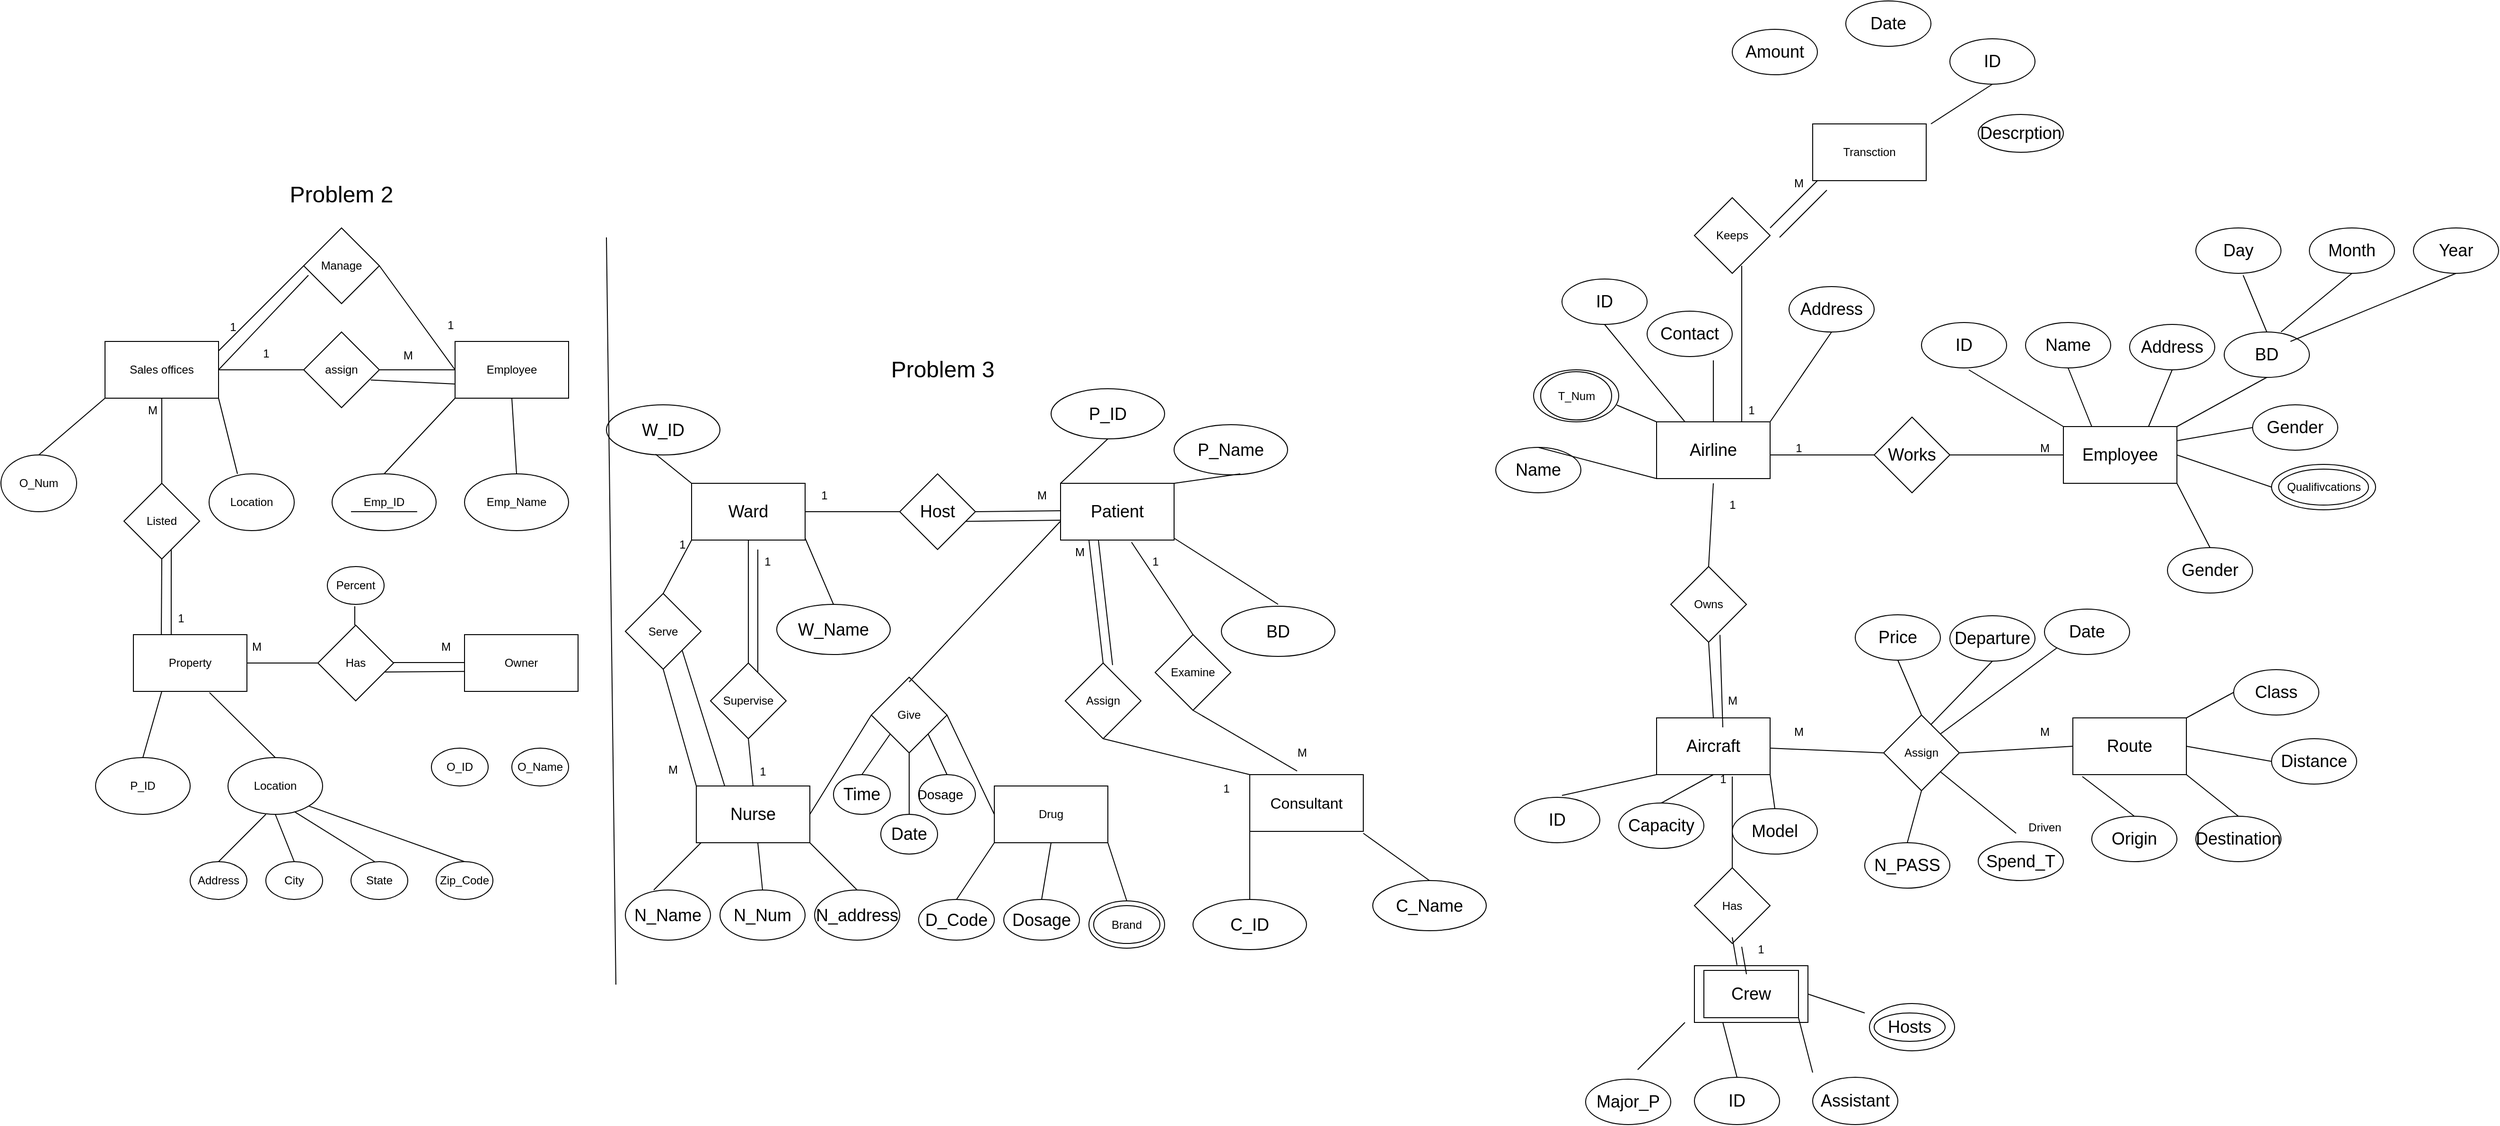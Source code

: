 <mxfile version="22.0.2" type="device">
  <diagram name="Page-1" id="-yXR1lQKCudIqUGkakpB">
    <mxGraphModel dx="2126" dy="1714" grid="1" gridSize="10" guides="1" tooltips="1" connect="1" arrows="1" fold="1" page="1" pageScale="1" pageWidth="850" pageHeight="1100" math="0" shadow="0">
      <root>
        <mxCell id="0" />
        <mxCell id="1" parent="0" />
        <mxCell id="FyyPBsqEvOjFrn_GXzJg-1" value="Sales offices" style="rounded=0;whiteSpace=wrap;html=1;" parent="1" vertex="1">
          <mxGeometry x="30" y="140" width="120" height="60" as="geometry" />
        </mxCell>
        <mxCell id="FyyPBsqEvOjFrn_GXzJg-2" value="O_Num" style="ellipse;whiteSpace=wrap;html=1;" parent="1" vertex="1">
          <mxGeometry x="-80" y="260" width="80" height="60" as="geometry" />
        </mxCell>
        <mxCell id="FyyPBsqEvOjFrn_GXzJg-3" value="" style="endArrow=none;html=1;rounded=0;entryX=0;entryY=1;entryDx=0;entryDy=0;exitX=0.5;exitY=0;exitDx=0;exitDy=0;" parent="1" source="FyyPBsqEvOjFrn_GXzJg-2" target="FyyPBsqEvOjFrn_GXzJg-1" edge="1">
          <mxGeometry width="50" height="50" relative="1" as="geometry">
            <mxPoint x="70" y="280" as="sourcePoint" />
            <mxPoint x="120" y="230" as="targetPoint" />
          </mxGeometry>
        </mxCell>
        <mxCell id="FyyPBsqEvOjFrn_GXzJg-4" value="Location" style="ellipse;whiteSpace=wrap;html=1;" parent="1" vertex="1">
          <mxGeometry x="140" y="280" width="90" height="60" as="geometry" />
        </mxCell>
        <mxCell id="FyyPBsqEvOjFrn_GXzJg-5" value="" style="endArrow=none;html=1;rounded=0;entryX=1;entryY=1;entryDx=0;entryDy=0;" parent="1" target="FyyPBsqEvOjFrn_GXzJg-1" edge="1">
          <mxGeometry width="50" height="50" relative="1" as="geometry">
            <mxPoint x="170" y="280" as="sourcePoint" />
            <mxPoint x="220" y="230" as="targetPoint" />
          </mxGeometry>
        </mxCell>
        <mxCell id="FyyPBsqEvOjFrn_GXzJg-6" value="Employee" style="rounded=0;whiteSpace=wrap;html=1;" parent="1" vertex="1">
          <mxGeometry x="400" y="140" width="120" height="60" as="geometry" />
        </mxCell>
        <mxCell id="FyyPBsqEvOjFrn_GXzJg-7" value="Emp_ID" style="ellipse;whiteSpace=wrap;html=1;" parent="1" vertex="1">
          <mxGeometry x="270" y="280" width="110" height="60" as="geometry" />
        </mxCell>
        <mxCell id="FyyPBsqEvOjFrn_GXzJg-9" value="" style="endArrow=none;html=1;rounded=0;exitX=0.5;exitY=1;exitDx=0;exitDy=0;entryX=0.5;entryY=0;entryDx=0;entryDy=0;" parent="1" source="FyyPBsqEvOjFrn_GXzJg-1" target="FyyPBsqEvOjFrn_GXzJg-49" edge="1">
          <mxGeometry width="50" height="50" relative="1" as="geometry">
            <mxPoint x="15" y="320" as="sourcePoint" />
            <mxPoint x="85" y="320" as="targetPoint" />
          </mxGeometry>
        </mxCell>
        <mxCell id="FyyPBsqEvOjFrn_GXzJg-10" value="" style="endArrow=none;html=1;rounded=0;" parent="1" edge="1">
          <mxGeometry width="50" height="50" relative="1" as="geometry">
            <mxPoint x="290" y="320" as="sourcePoint" />
            <mxPoint x="360" y="320" as="targetPoint" />
          </mxGeometry>
        </mxCell>
        <mxCell id="FyyPBsqEvOjFrn_GXzJg-11" value="Emp_Name" style="ellipse;whiteSpace=wrap;html=1;" parent="1" vertex="1">
          <mxGeometry x="410" y="280" width="110" height="60" as="geometry" />
        </mxCell>
        <mxCell id="FyyPBsqEvOjFrn_GXzJg-12" value="" style="endArrow=none;html=1;rounded=0;exitX=0.5;exitY=0;exitDx=0;exitDy=0;entryX=0;entryY=1;entryDx=0;entryDy=0;" parent="1" source="FyyPBsqEvOjFrn_GXzJg-7" target="FyyPBsqEvOjFrn_GXzJg-6" edge="1">
          <mxGeometry width="50" height="50" relative="1" as="geometry">
            <mxPoint x="320" y="270" as="sourcePoint" />
            <mxPoint x="370" y="220" as="targetPoint" />
          </mxGeometry>
        </mxCell>
        <mxCell id="FyyPBsqEvOjFrn_GXzJg-13" value="" style="endArrow=none;html=1;rounded=0;entryX=0.5;entryY=1;entryDx=0;entryDy=0;exitX=0.5;exitY=0;exitDx=0;exitDy=0;" parent="1" source="FyyPBsqEvOjFrn_GXzJg-11" target="FyyPBsqEvOjFrn_GXzJg-6" edge="1">
          <mxGeometry width="50" height="50" relative="1" as="geometry">
            <mxPoint x="430" y="280" as="sourcePoint" />
            <mxPoint x="480" y="230" as="targetPoint" />
          </mxGeometry>
        </mxCell>
        <mxCell id="FyyPBsqEvOjFrn_GXzJg-14" value="assign" style="rhombus;whiteSpace=wrap;html=1;" parent="1" vertex="1">
          <mxGeometry x="240" y="130" width="80" height="80" as="geometry" />
        </mxCell>
        <mxCell id="FyyPBsqEvOjFrn_GXzJg-15" value="" style="endArrow=none;html=1;rounded=0;entryX=0;entryY=0.5;entryDx=0;entryDy=0;exitX=1;exitY=0.5;exitDx=0;exitDy=0;" parent="1" source="FyyPBsqEvOjFrn_GXzJg-1" target="FyyPBsqEvOjFrn_GXzJg-14" edge="1">
          <mxGeometry width="50" height="50" relative="1" as="geometry">
            <mxPoint x="180" y="170" as="sourcePoint" />
            <mxPoint x="230" y="120" as="targetPoint" />
          </mxGeometry>
        </mxCell>
        <mxCell id="FyyPBsqEvOjFrn_GXzJg-16" value="" style="endArrow=none;html=1;rounded=0;exitX=1;exitY=0.5;exitDx=0;exitDy=0;entryX=0;entryY=0.5;entryDx=0;entryDy=0;" parent="1" source="FyyPBsqEvOjFrn_GXzJg-14" target="FyyPBsqEvOjFrn_GXzJg-6" edge="1">
          <mxGeometry width="50" height="50" relative="1" as="geometry">
            <mxPoint x="320" y="180" as="sourcePoint" />
            <mxPoint x="370" y="130" as="targetPoint" />
          </mxGeometry>
        </mxCell>
        <mxCell id="FyyPBsqEvOjFrn_GXzJg-17" value="1" style="text;html=1;align=center;verticalAlign=middle;resizable=0;points=[];autosize=1;strokeColor=none;fillColor=none;" parent="1" vertex="1">
          <mxGeometry x="185" y="138" width="30" height="30" as="geometry" />
        </mxCell>
        <mxCell id="FyyPBsqEvOjFrn_GXzJg-18" value="M" style="text;html=1;align=center;verticalAlign=middle;resizable=0;points=[];autosize=1;strokeColor=none;fillColor=none;" parent="1" vertex="1">
          <mxGeometry x="335" y="140" width="30" height="30" as="geometry" />
        </mxCell>
        <mxCell id="FyyPBsqEvOjFrn_GXzJg-21" value="" style="endArrow=none;html=1;rounded=0;exitX=0.885;exitY=0.635;exitDx=0;exitDy=0;exitPerimeter=0;entryX=0;entryY=0.75;entryDx=0;entryDy=0;" parent="1" source="FyyPBsqEvOjFrn_GXzJg-14" target="FyyPBsqEvOjFrn_GXzJg-6" edge="1">
          <mxGeometry width="50" height="50" relative="1" as="geometry">
            <mxPoint x="330" y="180" as="sourcePoint" />
            <mxPoint x="380" y="180" as="targetPoint" />
          </mxGeometry>
        </mxCell>
        <mxCell id="FyyPBsqEvOjFrn_GXzJg-23" value="Manage" style="rhombus;whiteSpace=wrap;html=1;" parent="1" vertex="1">
          <mxGeometry x="240" y="20" width="80" height="80" as="geometry" />
        </mxCell>
        <mxCell id="FyyPBsqEvOjFrn_GXzJg-24" value="" style="endArrow=none;html=1;rounded=0;exitX=1;exitY=0.5;exitDx=0;exitDy=0;" parent="1" source="FyyPBsqEvOjFrn_GXzJg-1" edge="1">
          <mxGeometry width="50" height="50" relative="1" as="geometry">
            <mxPoint x="190" y="110" as="sourcePoint" />
            <mxPoint x="245" y="70" as="targetPoint" />
          </mxGeometry>
        </mxCell>
        <mxCell id="FyyPBsqEvOjFrn_GXzJg-25" value="" style="endArrow=none;html=1;rounded=0;entryX=1;entryY=0.5;entryDx=0;entryDy=0;exitX=0;exitY=0.5;exitDx=0;exitDy=0;" parent="1" source="FyyPBsqEvOjFrn_GXzJg-6" target="FyyPBsqEvOjFrn_GXzJg-23" edge="1">
          <mxGeometry width="50" height="50" relative="1" as="geometry">
            <mxPoint x="335" y="110" as="sourcePoint" />
            <mxPoint x="385" y="60" as="targetPoint" />
          </mxGeometry>
        </mxCell>
        <mxCell id="FyyPBsqEvOjFrn_GXzJg-26" value="1" style="text;html=1;align=center;verticalAlign=middle;resizable=0;points=[];autosize=1;strokeColor=none;fillColor=none;" parent="1" vertex="1">
          <mxGeometry x="150" y="110" width="30" height="30" as="geometry" />
        </mxCell>
        <mxCell id="FyyPBsqEvOjFrn_GXzJg-29" value="1" style="text;html=1;align=center;verticalAlign=middle;resizable=0;points=[];autosize=1;strokeColor=none;fillColor=none;" parent="1" vertex="1">
          <mxGeometry x="380" y="108" width="30" height="30" as="geometry" />
        </mxCell>
        <mxCell id="FyyPBsqEvOjFrn_GXzJg-31" value="" style="endArrow=none;html=1;rounded=0;" parent="1" edge="1">
          <mxGeometry width="50" height="50" relative="1" as="geometry">
            <mxPoint x="150" y="150" as="sourcePoint" />
            <mxPoint x="240" y="60" as="targetPoint" />
          </mxGeometry>
        </mxCell>
        <mxCell id="FyyPBsqEvOjFrn_GXzJg-32" value="Property" style="rounded=0;whiteSpace=wrap;html=1;" parent="1" vertex="1">
          <mxGeometry x="60" y="450" width="120" height="60" as="geometry" />
        </mxCell>
        <mxCell id="FyyPBsqEvOjFrn_GXzJg-33" value="P_ID" style="ellipse;whiteSpace=wrap;html=1;" parent="1" vertex="1">
          <mxGeometry x="20" y="580" width="100" height="60" as="geometry" />
        </mxCell>
        <mxCell id="FyyPBsqEvOjFrn_GXzJg-35" value="Location" style="ellipse;whiteSpace=wrap;html=1;" parent="1" vertex="1">
          <mxGeometry x="160" y="580" width="100" height="60" as="geometry" />
        </mxCell>
        <mxCell id="FyyPBsqEvOjFrn_GXzJg-38" value="City" style="ellipse;whiteSpace=wrap;html=1;" parent="1" vertex="1">
          <mxGeometry x="200" y="690" width="60" height="40" as="geometry" />
        </mxCell>
        <mxCell id="FyyPBsqEvOjFrn_GXzJg-40" value="State" style="ellipse;whiteSpace=wrap;html=1;" parent="1" vertex="1">
          <mxGeometry x="290" y="690" width="60" height="40" as="geometry" />
        </mxCell>
        <mxCell id="FyyPBsqEvOjFrn_GXzJg-41" value="Address" style="ellipse;whiteSpace=wrap;html=1;" parent="1" vertex="1">
          <mxGeometry x="120" y="690" width="60" height="40" as="geometry" />
        </mxCell>
        <mxCell id="FyyPBsqEvOjFrn_GXzJg-42" value="Zip_Code" style="ellipse;whiteSpace=wrap;html=1;" parent="1" vertex="1">
          <mxGeometry x="380" y="690" width="60" height="40" as="geometry" />
        </mxCell>
        <mxCell id="FyyPBsqEvOjFrn_GXzJg-43" value="" style="endArrow=none;html=1;rounded=0;" parent="1" edge="1">
          <mxGeometry width="50" height="50" relative="1" as="geometry">
            <mxPoint x="150" y="690" as="sourcePoint" />
            <mxPoint x="200" y="640" as="targetPoint" />
          </mxGeometry>
        </mxCell>
        <mxCell id="FyyPBsqEvOjFrn_GXzJg-44" value="" style="endArrow=none;html=1;rounded=0;entryX=0.5;entryY=1;entryDx=0;entryDy=0;" parent="1" target="FyyPBsqEvOjFrn_GXzJg-35" edge="1">
          <mxGeometry width="50" height="50" relative="1" as="geometry">
            <mxPoint x="230" y="690" as="sourcePoint" />
            <mxPoint x="280" y="640" as="targetPoint" />
          </mxGeometry>
        </mxCell>
        <mxCell id="FyyPBsqEvOjFrn_GXzJg-45" value="" style="endArrow=none;html=1;rounded=0;entryX=0.708;entryY=0.96;entryDx=0;entryDy=0;entryPerimeter=0;" parent="1" target="FyyPBsqEvOjFrn_GXzJg-35" edge="1">
          <mxGeometry width="50" height="50" relative="1" as="geometry">
            <mxPoint x="315" y="690" as="sourcePoint" />
            <mxPoint x="365" y="640" as="targetPoint" />
          </mxGeometry>
        </mxCell>
        <mxCell id="FyyPBsqEvOjFrn_GXzJg-46" value="" style="endArrow=none;html=1;rounded=0;entryX=1;entryY=1;entryDx=0;entryDy=0;" parent="1" target="FyyPBsqEvOjFrn_GXzJg-35" edge="1">
          <mxGeometry width="50" height="50" relative="1" as="geometry">
            <mxPoint x="410" y="690" as="sourcePoint" />
            <mxPoint x="460" y="640" as="targetPoint" />
          </mxGeometry>
        </mxCell>
        <mxCell id="FyyPBsqEvOjFrn_GXzJg-47" value="" style="endArrow=none;html=1;rounded=0;entryX=0.25;entryY=1;entryDx=0;entryDy=0;" parent="1" target="FyyPBsqEvOjFrn_GXzJg-32" edge="1">
          <mxGeometry width="50" height="50" relative="1" as="geometry">
            <mxPoint x="70" y="580" as="sourcePoint" />
            <mxPoint x="120" y="530" as="targetPoint" />
          </mxGeometry>
        </mxCell>
        <mxCell id="FyyPBsqEvOjFrn_GXzJg-48" value="" style="endArrow=none;html=1;rounded=0;entryX=0.5;entryY=0;entryDx=0;entryDy=0;exitX=0.67;exitY=1.02;exitDx=0;exitDy=0;exitPerimeter=0;" parent="1" source="FyyPBsqEvOjFrn_GXzJg-32" target="FyyPBsqEvOjFrn_GXzJg-35" edge="1">
          <mxGeometry width="50" height="50" relative="1" as="geometry">
            <mxPoint x="190" y="730" as="sourcePoint" />
            <mxPoint x="240" y="680" as="targetPoint" />
          </mxGeometry>
        </mxCell>
        <mxCell id="FyyPBsqEvOjFrn_GXzJg-49" value="Listed" style="rhombus;whiteSpace=wrap;html=1;" parent="1" vertex="1">
          <mxGeometry x="50" y="290" width="80" height="80" as="geometry" />
        </mxCell>
        <mxCell id="FyyPBsqEvOjFrn_GXzJg-51" value="" style="endArrow=none;html=1;rounded=0;entryX=0.5;entryY=0;entryDx=0;entryDy=0;" parent="1" edge="1">
          <mxGeometry width="50" height="50" relative="1" as="geometry">
            <mxPoint x="90" y="370" as="sourcePoint" />
            <mxPoint x="89.5" y="450" as="targetPoint" />
          </mxGeometry>
        </mxCell>
        <mxCell id="FyyPBsqEvOjFrn_GXzJg-52" value="" style="endArrow=none;html=1;rounded=0;entryX=0.333;entryY=0.007;entryDx=0;entryDy=0;entryPerimeter=0;" parent="1" target="FyyPBsqEvOjFrn_GXzJg-32" edge="1">
          <mxGeometry width="50" height="50" relative="1" as="geometry">
            <mxPoint x="100" y="360" as="sourcePoint" />
            <mxPoint x="99.5" y="440" as="targetPoint" />
          </mxGeometry>
        </mxCell>
        <mxCell id="FyyPBsqEvOjFrn_GXzJg-53" value="1" style="text;html=1;align=center;verticalAlign=middle;resizable=0;points=[];autosize=1;strokeColor=none;fillColor=none;" parent="1" vertex="1">
          <mxGeometry x="95" y="418" width="30" height="30" as="geometry" />
        </mxCell>
        <mxCell id="FyyPBsqEvOjFrn_GXzJg-54" value="M" style="text;html=1;align=center;verticalAlign=middle;resizable=0;points=[];autosize=1;strokeColor=none;fillColor=none;" parent="1" vertex="1">
          <mxGeometry x="65" y="198" width="30" height="30" as="geometry" />
        </mxCell>
        <mxCell id="FyyPBsqEvOjFrn_GXzJg-55" value="Owner" style="rounded=0;whiteSpace=wrap;html=1;" parent="1" vertex="1">
          <mxGeometry x="410" y="450" width="120" height="60" as="geometry" />
        </mxCell>
        <mxCell id="FyyPBsqEvOjFrn_GXzJg-56" value="Has" style="rhombus;whiteSpace=wrap;html=1;" parent="1" vertex="1">
          <mxGeometry x="255" y="440" width="80" height="80" as="geometry" />
        </mxCell>
        <mxCell id="FyyPBsqEvOjFrn_GXzJg-57" value="" style="endArrow=none;html=1;rounded=0;entryX=0;entryY=0.5;entryDx=0;entryDy=0;" parent="1" target="FyyPBsqEvOjFrn_GXzJg-56" edge="1">
          <mxGeometry width="50" height="50" relative="1" as="geometry">
            <mxPoint x="180" y="480" as="sourcePoint" />
            <mxPoint x="230" y="430" as="targetPoint" />
          </mxGeometry>
        </mxCell>
        <mxCell id="FyyPBsqEvOjFrn_GXzJg-58" value="" style="endArrow=none;html=1;rounded=0;entryX=0;entryY=0.5;entryDx=0;entryDy=0;" parent="1" edge="1">
          <mxGeometry width="50" height="50" relative="1" as="geometry">
            <mxPoint x="335" y="479.5" as="sourcePoint" />
            <mxPoint x="410" y="479.5" as="targetPoint" />
          </mxGeometry>
        </mxCell>
        <mxCell id="FyyPBsqEvOjFrn_GXzJg-59" value="M" style="text;html=1;align=center;verticalAlign=middle;resizable=0;points=[];autosize=1;strokeColor=none;fillColor=none;" parent="1" vertex="1">
          <mxGeometry x="175" y="448" width="30" height="30" as="geometry" />
        </mxCell>
        <mxCell id="FyyPBsqEvOjFrn_GXzJg-60" value="M" style="text;html=1;align=center;verticalAlign=middle;resizable=0;points=[];autosize=1;strokeColor=none;fillColor=none;" parent="1" vertex="1">
          <mxGeometry x="375" y="448" width="30" height="30" as="geometry" />
        </mxCell>
        <mxCell id="FyyPBsqEvOjFrn_GXzJg-62" value="" style="endArrow=none;html=1;rounded=0;entryX=0.003;entryY=0.647;entryDx=0;entryDy=0;entryPerimeter=0;" parent="1" target="FyyPBsqEvOjFrn_GXzJg-55" edge="1">
          <mxGeometry width="50" height="50" relative="1" as="geometry">
            <mxPoint x="325" y="489.5" as="sourcePoint" />
            <mxPoint x="400" y="489.5" as="targetPoint" />
          </mxGeometry>
        </mxCell>
        <mxCell id="FyyPBsqEvOjFrn_GXzJg-64" value="O_ID" style="ellipse;whiteSpace=wrap;html=1;" parent="1" vertex="1">
          <mxGeometry x="375" y="570" width="60" height="40" as="geometry" />
        </mxCell>
        <mxCell id="FyyPBsqEvOjFrn_GXzJg-65" value="O_Name" style="ellipse;whiteSpace=wrap;html=1;" parent="1" vertex="1">
          <mxGeometry x="460" y="570" width="60" height="40" as="geometry" />
        </mxCell>
        <mxCell id="FyyPBsqEvOjFrn_GXzJg-68" value="Percent" style="ellipse;whiteSpace=wrap;html=1;" parent="1" vertex="1">
          <mxGeometry x="265" y="378" width="60" height="40" as="geometry" />
        </mxCell>
        <mxCell id="FyyPBsqEvOjFrn_GXzJg-69" value="" style="endArrow=none;html=1;rounded=0;" parent="1" edge="1">
          <mxGeometry width="50" height="50" relative="1" as="geometry">
            <mxPoint x="294" y="420" as="sourcePoint" />
            <mxPoint x="294" y="440" as="targetPoint" />
          </mxGeometry>
        </mxCell>
        <mxCell id="FyyPBsqEvOjFrn_GXzJg-70" value="&lt;font style=&quot;font-size: 24px;&quot;&gt;Problem 2&lt;/font&gt;" style="text;html=1;strokeColor=none;fillColor=none;align=center;verticalAlign=middle;whiteSpace=wrap;rounded=0;" parent="1" vertex="1">
          <mxGeometry x="185" y="-50" width="190" height="70" as="geometry" />
        </mxCell>
        <mxCell id="FyyPBsqEvOjFrn_GXzJg-71" value="&lt;font style=&quot;font-size: 18px;&quot;&gt;Ward&lt;/font&gt;" style="rounded=0;whiteSpace=wrap;html=1;" parent="1" vertex="1">
          <mxGeometry x="650" y="290" width="120" height="60" as="geometry" />
        </mxCell>
        <mxCell id="FyyPBsqEvOjFrn_GXzJg-72" value="&lt;font style=&quot;font-size: 18px;&quot;&gt;W_ID&lt;/font&gt;" style="ellipse;whiteSpace=wrap;html=1;" parent="1" vertex="1">
          <mxGeometry x="560" y="207" width="120" height="53" as="geometry" />
        </mxCell>
        <mxCell id="FyyPBsqEvOjFrn_GXzJg-73" value="&lt;font style=&quot;font-size: 18px;&quot;&gt;W_Name&lt;/font&gt;" style="ellipse;whiteSpace=wrap;html=1;" parent="1" vertex="1">
          <mxGeometry x="740" y="418" width="120" height="53" as="geometry" />
        </mxCell>
        <mxCell id="FyyPBsqEvOjFrn_GXzJg-74" value="" style="endArrow=none;html=1;rounded=0;exitX=0.433;exitY=0.986;exitDx=0;exitDy=0;exitPerimeter=0;entryX=0;entryY=0;entryDx=0;entryDy=0;" parent="1" source="FyyPBsqEvOjFrn_GXzJg-72" target="FyyPBsqEvOjFrn_GXzJg-71" edge="1">
          <mxGeometry width="50" height="50" relative="1" as="geometry">
            <mxPoint x="600" y="400" as="sourcePoint" />
            <mxPoint x="650" y="350" as="targetPoint" />
          </mxGeometry>
        </mxCell>
        <mxCell id="FyyPBsqEvOjFrn_GXzJg-75" value="" style="endArrow=none;html=1;rounded=0;exitX=0.5;exitY=0;exitDx=0;exitDy=0;" parent="1" source="FyyPBsqEvOjFrn_GXzJg-73" edge="1">
          <mxGeometry width="50" height="50" relative="1" as="geometry">
            <mxPoint x="760" y="418" as="sourcePoint" />
            <mxPoint x="770" y="348" as="targetPoint" />
          </mxGeometry>
        </mxCell>
        <mxCell id="FyyPBsqEvOjFrn_GXzJg-76" value="&lt;font style=&quot;font-size: 18px;&quot;&gt;Patient&lt;/font&gt;" style="rounded=0;whiteSpace=wrap;html=1;" parent="1" vertex="1">
          <mxGeometry x="1040" y="290" width="120" height="60" as="geometry" />
        </mxCell>
        <mxCell id="FyyPBsqEvOjFrn_GXzJg-77" value="&lt;font style=&quot;font-size: 18px;&quot;&gt;P_ID&lt;/font&gt;" style="ellipse;whiteSpace=wrap;html=1;" parent="1" vertex="1">
          <mxGeometry x="1030" y="190" width="120" height="53" as="geometry" />
        </mxCell>
        <mxCell id="FyyPBsqEvOjFrn_GXzJg-78" value="&lt;font style=&quot;font-size: 18px;&quot;&gt;P_Name&lt;/font&gt;" style="ellipse;whiteSpace=wrap;html=1;" parent="1" vertex="1">
          <mxGeometry x="1160" y="228" width="120" height="53" as="geometry" />
        </mxCell>
        <mxCell id="FyyPBsqEvOjFrn_GXzJg-79" value="&lt;span style=&quot;font-size: 18px;&quot;&gt;BD&lt;/span&gt;" style="ellipse;whiteSpace=wrap;html=1;" parent="1" vertex="1">
          <mxGeometry x="1210" y="420" width="120" height="53" as="geometry" />
        </mxCell>
        <mxCell id="FyyPBsqEvOjFrn_GXzJg-80" value="" style="endArrow=none;html=1;rounded=0;exitX=0.5;exitY=1;exitDx=0;exitDy=0;entryX=0;entryY=0;entryDx=0;entryDy=0;" parent="1" source="FyyPBsqEvOjFrn_GXzJg-77" target="FyyPBsqEvOjFrn_GXzJg-76" edge="1">
          <mxGeometry width="50" height="50" relative="1" as="geometry">
            <mxPoint x="990" y="400" as="sourcePoint" />
            <mxPoint x="1040" y="350" as="targetPoint" />
          </mxGeometry>
        </mxCell>
        <mxCell id="FyyPBsqEvOjFrn_GXzJg-81" value="" style="endArrow=none;html=1;rounded=0;entryX=1;entryY=0;entryDx=0;entryDy=0;" parent="1" target="FyyPBsqEvOjFrn_GXzJg-76" edge="1">
          <mxGeometry width="50" height="50" relative="1" as="geometry">
            <mxPoint x="1160" y="290" as="sourcePoint" />
            <mxPoint x="1170" y="350" as="targetPoint" />
            <Array as="points">
              <mxPoint x="1230" y="280" />
            </Array>
          </mxGeometry>
        </mxCell>
        <mxCell id="FyyPBsqEvOjFrn_GXzJg-82" value="" style="endArrow=none;html=1;rounded=0;entryX=0.5;entryY=1;entryDx=0;entryDy=0;" parent="1" edge="1">
          <mxGeometry width="50" height="50" relative="1" as="geometry">
            <mxPoint x="1270" y="418" as="sourcePoint" />
            <mxPoint x="1160" y="348" as="targetPoint" />
          </mxGeometry>
        </mxCell>
        <mxCell id="FyyPBsqEvOjFrn_GXzJg-83" value="&lt;font style=&quot;font-size: 18px;&quot;&gt;Host&lt;/font&gt;" style="rhombus;whiteSpace=wrap;html=1;" parent="1" vertex="1">
          <mxGeometry x="870" y="280" width="80" height="80" as="geometry" />
        </mxCell>
        <mxCell id="FyyPBsqEvOjFrn_GXzJg-84" value="" style="endArrow=none;html=1;rounded=0;entryX=0;entryY=0.5;entryDx=0;entryDy=0;" parent="1" target="FyyPBsqEvOjFrn_GXzJg-83" edge="1">
          <mxGeometry width="50" height="50" relative="1" as="geometry">
            <mxPoint x="770" y="320" as="sourcePoint" />
            <mxPoint x="820" y="270" as="targetPoint" />
          </mxGeometry>
        </mxCell>
        <mxCell id="FyyPBsqEvOjFrn_GXzJg-85" value="" style="endArrow=none;html=1;rounded=0;exitX=1;exitY=0.5;exitDx=0;exitDy=0;" parent="1" source="FyyPBsqEvOjFrn_GXzJg-83" edge="1">
          <mxGeometry width="50" height="50" relative="1" as="geometry">
            <mxPoint x="960" y="319.38" as="sourcePoint" />
            <mxPoint x="1040" y="319" as="targetPoint" />
          </mxGeometry>
        </mxCell>
        <mxCell id="FyyPBsqEvOjFrn_GXzJg-86" value="1" style="text;html=1;align=center;verticalAlign=middle;resizable=0;points=[];autosize=1;strokeColor=none;fillColor=none;" parent="1" vertex="1">
          <mxGeometry x="775" y="288" width="30" height="30" as="geometry" />
        </mxCell>
        <mxCell id="FyyPBsqEvOjFrn_GXzJg-87" value="M" style="text;html=1;align=center;verticalAlign=middle;resizable=0;points=[];autosize=1;strokeColor=none;fillColor=none;" parent="1" vertex="1">
          <mxGeometry x="1005" y="288" width="30" height="30" as="geometry" />
        </mxCell>
        <mxCell id="FyyPBsqEvOjFrn_GXzJg-88" value="&lt;font style=&quot;font-size: 24px;&quot;&gt;Problem 3&lt;/font&gt;" style="text;html=1;align=center;verticalAlign=middle;resizable=0;points=[];autosize=1;strokeColor=none;fillColor=none;" parent="1" vertex="1">
          <mxGeometry x="850" y="150" width="130" height="40" as="geometry" />
        </mxCell>
        <mxCell id="FyyPBsqEvOjFrn_GXzJg-89" value="&lt;font size=&quot;3&quot;&gt;Consultant&lt;/font&gt;" style="rounded=0;whiteSpace=wrap;html=1;" parent="1" vertex="1">
          <mxGeometry x="1240" y="598" width="120" height="60" as="geometry" />
        </mxCell>
        <mxCell id="FyyPBsqEvOjFrn_GXzJg-90" value="&lt;font style=&quot;font-size: 18px;&quot;&gt;C_ID&lt;/font&gt;" style="ellipse;whiteSpace=wrap;html=1;" parent="1" vertex="1">
          <mxGeometry x="1180" y="730" width="120" height="53" as="geometry" />
        </mxCell>
        <mxCell id="FyyPBsqEvOjFrn_GXzJg-91" value="&lt;font style=&quot;font-size: 18px;&quot;&gt;C_Name&lt;/font&gt;" style="ellipse;whiteSpace=wrap;html=1;" parent="1" vertex="1">
          <mxGeometry x="1370" y="710" width="120" height="53" as="geometry" />
        </mxCell>
        <mxCell id="FyyPBsqEvOjFrn_GXzJg-92" value="" style="endArrow=none;html=1;rounded=0;exitX=0.5;exitY=0;exitDx=0;exitDy=0;entryX=0;entryY=1;entryDx=0;entryDy=0;" parent="1" source="FyyPBsqEvOjFrn_GXzJg-90" target="FyyPBsqEvOjFrn_GXzJg-89" edge="1">
          <mxGeometry width="50" height="50" relative="1" as="geometry">
            <mxPoint x="970" y="740" as="sourcePoint" />
            <mxPoint x="1020" y="670" as="targetPoint" />
          </mxGeometry>
        </mxCell>
        <mxCell id="FyyPBsqEvOjFrn_GXzJg-93" value="" style="endArrow=none;html=1;rounded=0;exitX=0.5;exitY=0;exitDx=0;exitDy=0;" parent="1" source="FyyPBsqEvOjFrn_GXzJg-91" edge="1">
          <mxGeometry width="50" height="50" relative="1" as="geometry">
            <mxPoint x="1080" y="720" as="sourcePoint" />
            <mxPoint x="1360" y="660" as="targetPoint" />
          </mxGeometry>
        </mxCell>
        <mxCell id="FyyPBsqEvOjFrn_GXzJg-94" value="" style="endArrow=none;html=1;rounded=0;exitX=0.875;exitY=0.628;exitDx=0;exitDy=0;exitPerimeter=0;" parent="1" source="FyyPBsqEvOjFrn_GXzJg-83" edge="1">
          <mxGeometry width="50" height="50" relative="1" as="geometry">
            <mxPoint x="960" y="330.38" as="sourcePoint" />
            <mxPoint x="1040" y="329" as="targetPoint" />
          </mxGeometry>
        </mxCell>
        <mxCell id="FyyPBsqEvOjFrn_GXzJg-95" value="Assign" style="rhombus;whiteSpace=wrap;html=1;" parent="1" vertex="1">
          <mxGeometry x="1045" y="480" width="80" height="80" as="geometry" />
        </mxCell>
        <mxCell id="FyyPBsqEvOjFrn_GXzJg-96" value="" style="endArrow=none;html=1;rounded=0;entryX=0.25;entryY=1;entryDx=0;entryDy=0;exitX=0.5;exitY=0;exitDx=0;exitDy=0;" parent="1" source="FyyPBsqEvOjFrn_GXzJg-95" target="FyyPBsqEvOjFrn_GXzJg-76" edge="1">
          <mxGeometry width="50" height="50" relative="1" as="geometry">
            <mxPoint x="1050" y="500" as="sourcePoint" />
            <mxPoint x="1100" y="450" as="targetPoint" />
          </mxGeometry>
        </mxCell>
        <mxCell id="FyyPBsqEvOjFrn_GXzJg-97" value="" style="endArrow=none;html=1;rounded=0;exitX=0;exitY=0;exitDx=0;exitDy=0;entryX=0.5;entryY=1;entryDx=0;entryDy=0;" parent="1" source="FyyPBsqEvOjFrn_GXzJg-89" target="FyyPBsqEvOjFrn_GXzJg-95" edge="1">
          <mxGeometry width="50" height="50" relative="1" as="geometry">
            <mxPoint x="1050" y="700" as="sourcePoint" />
            <mxPoint x="1060" y="570" as="targetPoint" />
          </mxGeometry>
        </mxCell>
        <mxCell id="FyyPBsqEvOjFrn_GXzJg-98" value="1" style="text;html=1;align=center;verticalAlign=middle;resizable=0;points=[];autosize=1;strokeColor=none;fillColor=none;" parent="1" vertex="1">
          <mxGeometry x="1200" y="598" width="30" height="30" as="geometry" />
        </mxCell>
        <mxCell id="FyyPBsqEvOjFrn_GXzJg-99" value="M" style="text;html=1;align=center;verticalAlign=middle;resizable=0;points=[];autosize=1;strokeColor=none;fillColor=none;" parent="1" vertex="1">
          <mxGeometry x="1045" y="348" width="30" height="30" as="geometry" />
        </mxCell>
        <mxCell id="FyyPBsqEvOjFrn_GXzJg-100" value="" style="endArrow=none;html=1;rounded=0;exitX=0.625;exitY=0.028;exitDx=0;exitDy=0;exitPerimeter=0;" parent="1" source="FyyPBsqEvOjFrn_GXzJg-95" edge="1">
          <mxGeometry width="50" height="50" relative="1" as="geometry">
            <mxPoint x="1070" y="480" as="sourcePoint" />
            <mxPoint x="1080" y="350" as="targetPoint" />
          </mxGeometry>
        </mxCell>
        <mxCell id="FyyPBsqEvOjFrn_GXzJg-101" value="Examine" style="rhombus;whiteSpace=wrap;html=1;" parent="1" vertex="1">
          <mxGeometry x="1140" y="450" width="80" height="80" as="geometry" />
        </mxCell>
        <mxCell id="FyyPBsqEvOjFrn_GXzJg-102" value="" style="endArrow=none;html=1;rounded=0;entryX=0.625;entryY=1.038;entryDx=0;entryDy=0;entryPerimeter=0;exitX=0.5;exitY=0;exitDx=0;exitDy=0;" parent="1" source="FyyPBsqEvOjFrn_GXzJg-101" target="FyyPBsqEvOjFrn_GXzJg-76" edge="1">
          <mxGeometry width="50" height="50" relative="1" as="geometry">
            <mxPoint x="1210" y="500" as="sourcePoint" />
            <mxPoint x="1260" y="450" as="targetPoint" />
          </mxGeometry>
        </mxCell>
        <mxCell id="FyyPBsqEvOjFrn_GXzJg-103" value="" style="endArrow=none;html=1;rounded=0;entryX=0.5;entryY=1;entryDx=0;entryDy=0;exitX=0.417;exitY=-0.063;exitDx=0;exitDy=0;exitPerimeter=0;" parent="1" source="FyyPBsqEvOjFrn_GXzJg-89" target="FyyPBsqEvOjFrn_GXzJg-101" edge="1">
          <mxGeometry width="50" height="50" relative="1" as="geometry">
            <mxPoint x="1140" y="610" as="sourcePoint" />
            <mxPoint x="1190" y="560" as="targetPoint" />
          </mxGeometry>
        </mxCell>
        <mxCell id="FyyPBsqEvOjFrn_GXzJg-104" value="1" style="text;html=1;align=center;verticalAlign=middle;resizable=0;points=[];autosize=1;strokeColor=none;fillColor=none;" parent="1" vertex="1">
          <mxGeometry x="1125" y="358" width="30" height="30" as="geometry" />
        </mxCell>
        <mxCell id="FyyPBsqEvOjFrn_GXzJg-105" value="M" style="text;html=1;align=center;verticalAlign=middle;resizable=0;points=[];autosize=1;strokeColor=none;fillColor=none;" parent="1" vertex="1">
          <mxGeometry x="1280" y="560" width="30" height="30" as="geometry" />
        </mxCell>
        <mxCell id="FyyPBsqEvOjFrn_GXzJg-108" value="" style="endArrow=none;html=1;rounded=0;" parent="1" edge="1">
          <mxGeometry width="50" height="50" relative="1" as="geometry">
            <mxPoint x="570" y="820" as="sourcePoint" />
            <mxPoint x="560" y="30" as="targetPoint" />
          </mxGeometry>
        </mxCell>
        <mxCell id="FyyPBsqEvOjFrn_GXzJg-109" value="&lt;font style=&quot;font-size: 18px;&quot;&gt;Nurse&lt;/font&gt;" style="rounded=0;whiteSpace=wrap;html=1;" parent="1" vertex="1">
          <mxGeometry x="655" y="610" width="120" height="60" as="geometry" />
        </mxCell>
        <mxCell id="FyyPBsqEvOjFrn_GXzJg-110" value="&lt;font style=&quot;font-size: 18px;&quot;&gt;N_Name&lt;/font&gt;" style="ellipse;whiteSpace=wrap;html=1;" parent="1" vertex="1">
          <mxGeometry x="580" y="720" width="90" height="53" as="geometry" />
        </mxCell>
        <mxCell id="FyyPBsqEvOjFrn_GXzJg-111" value="&lt;font style=&quot;font-size: 18px;&quot;&gt;N_address&lt;/font&gt;" style="ellipse;whiteSpace=wrap;html=1;" parent="1" vertex="1">
          <mxGeometry x="780" y="720" width="90" height="53" as="geometry" />
        </mxCell>
        <mxCell id="FyyPBsqEvOjFrn_GXzJg-112" value="&lt;font style=&quot;font-size: 18px;&quot;&gt;N_Num&lt;/font&gt;" style="ellipse;whiteSpace=wrap;html=1;" parent="1" vertex="1">
          <mxGeometry x="680" y="720" width="90" height="53" as="geometry" />
        </mxCell>
        <mxCell id="FyyPBsqEvOjFrn_GXzJg-113" value="" style="endArrow=none;html=1;rounded=0;" parent="1" edge="1">
          <mxGeometry width="50" height="50" relative="1" as="geometry">
            <mxPoint x="610" y="720" as="sourcePoint" />
            <mxPoint x="660" y="670" as="targetPoint" />
          </mxGeometry>
        </mxCell>
        <mxCell id="FyyPBsqEvOjFrn_GXzJg-114" value="" style="endArrow=none;html=1;rounded=0;exitX=0.5;exitY=0;exitDx=0;exitDy=0;" parent="1" source="FyyPBsqEvOjFrn_GXzJg-111" edge="1">
          <mxGeometry width="50" height="50" relative="1" as="geometry">
            <mxPoint x="725" y="720" as="sourcePoint" />
            <mxPoint x="775" y="670" as="targetPoint" />
          </mxGeometry>
        </mxCell>
        <mxCell id="FyyPBsqEvOjFrn_GXzJg-115" value="" style="endArrow=none;html=1;rounded=0;exitX=0.5;exitY=0;exitDx=0;exitDy=0;" parent="1" source="FyyPBsqEvOjFrn_GXzJg-112" edge="1">
          <mxGeometry width="50" height="50" relative="1" as="geometry">
            <mxPoint x="670" y="720" as="sourcePoint" />
            <mxPoint x="720" y="670" as="targetPoint" />
          </mxGeometry>
        </mxCell>
        <mxCell id="FyyPBsqEvOjFrn_GXzJg-116" value="Drug" style="rounded=0;whiteSpace=wrap;html=1;" parent="1" vertex="1">
          <mxGeometry x="970" y="610" width="120" height="60" as="geometry" />
        </mxCell>
        <mxCell id="FyyPBsqEvOjFrn_GXzJg-117" value="&lt;font style=&quot;font-size: 18px;&quot;&gt;D_Code&lt;/font&gt;" style="ellipse;whiteSpace=wrap;html=1;" parent="1" vertex="1">
          <mxGeometry x="890" y="730" width="80" height="43" as="geometry" />
        </mxCell>
        <mxCell id="FyyPBsqEvOjFrn_GXzJg-118" value="&lt;font style=&quot;font-size: 18px;&quot;&gt;Dosage&lt;/font&gt;" style="ellipse;whiteSpace=wrap;html=1;" parent="1" vertex="1">
          <mxGeometry x="980" y="730" width="80" height="43" as="geometry" />
        </mxCell>
        <mxCell id="FyyPBsqEvOjFrn_GXzJg-119" value="&lt;font style=&quot;font-size: 18px;&quot;&gt;Brand&lt;/font&gt;" style="ellipse;whiteSpace=wrap;html=1;" parent="1" vertex="1">
          <mxGeometry x="1070" y="731.5" width="80" height="50" as="geometry" />
        </mxCell>
        <mxCell id="FyyPBsqEvOjFrn_GXzJg-120" value="Brand" style="ellipse;whiteSpace=wrap;html=1;" parent="1" vertex="1">
          <mxGeometry x="1075" y="736.5" width="70" height="40" as="geometry" />
        </mxCell>
        <mxCell id="FyyPBsqEvOjFrn_GXzJg-121" value="" style="endArrow=none;html=1;rounded=0;entryX=0;entryY=1;entryDx=0;entryDy=0;" parent="1" target="FyyPBsqEvOjFrn_GXzJg-116" edge="1">
          <mxGeometry width="50" height="50" relative="1" as="geometry">
            <mxPoint x="930" y="730" as="sourcePoint" />
            <mxPoint x="980" y="680" as="targetPoint" />
          </mxGeometry>
        </mxCell>
        <mxCell id="FyyPBsqEvOjFrn_GXzJg-122" value="" style="endArrow=none;html=1;rounded=0;entryX=0.5;entryY=1;entryDx=0;entryDy=0;exitX=0.5;exitY=0;exitDx=0;exitDy=0;" parent="1" source="FyyPBsqEvOjFrn_GXzJg-118" target="FyyPBsqEvOjFrn_GXzJg-116" edge="1">
          <mxGeometry width="50" height="50" relative="1" as="geometry">
            <mxPoint x="940" y="740" as="sourcePoint" />
            <mxPoint x="910" y="680" as="targetPoint" />
          </mxGeometry>
        </mxCell>
        <mxCell id="FyyPBsqEvOjFrn_GXzJg-123" value="" style="endArrow=none;html=1;rounded=0;exitX=0.5;exitY=0;exitDx=0;exitDy=0;entryX=1;entryY=1;entryDx=0;entryDy=0;" parent="1" source="FyyPBsqEvOjFrn_GXzJg-119" target="FyyPBsqEvOjFrn_GXzJg-116" edge="1">
          <mxGeometry width="50" height="50" relative="1" as="geometry">
            <mxPoint x="1030" y="740" as="sourcePoint" />
            <mxPoint x="1020" y="680" as="targetPoint" />
          </mxGeometry>
        </mxCell>
        <mxCell id="FyyPBsqEvOjFrn_GXzJg-124" value="Supervise" style="rhombus;whiteSpace=wrap;html=1;" parent="1" vertex="1">
          <mxGeometry x="670" y="480" width="80" height="80" as="geometry" />
        </mxCell>
        <mxCell id="FyyPBsqEvOjFrn_GXzJg-125" value="" style="endArrow=none;html=1;rounded=0;entryX=0.5;entryY=0;entryDx=0;entryDy=0;exitX=0.5;exitY=1;exitDx=0;exitDy=0;" parent="1" source="FyyPBsqEvOjFrn_GXzJg-71" target="FyyPBsqEvOjFrn_GXzJg-124" edge="1">
          <mxGeometry width="50" height="50" relative="1" as="geometry">
            <mxPoint x="780" y="523" as="sourcePoint" />
            <mxPoint x="780" y="543.711" as="targetPoint" />
          </mxGeometry>
        </mxCell>
        <mxCell id="FyyPBsqEvOjFrn_GXzJg-126" value="" style="endArrow=none;html=1;rounded=0;entryX=0.5;entryY=0;entryDx=0;entryDy=0;exitX=0.5;exitY=1;exitDx=0;exitDy=0;" parent="1" source="FyyPBsqEvOjFrn_GXzJg-124" target="FyyPBsqEvOjFrn_GXzJg-109" edge="1">
          <mxGeometry width="50" height="50" relative="1" as="geometry">
            <mxPoint x="720" y="360" as="sourcePoint" />
            <mxPoint x="720" y="490" as="targetPoint" />
          </mxGeometry>
        </mxCell>
        <mxCell id="FyyPBsqEvOjFrn_GXzJg-127" value="1" style="text;html=1;align=center;verticalAlign=middle;resizable=0;points=[];autosize=1;strokeColor=none;fillColor=none;" parent="1" vertex="1">
          <mxGeometry x="715" y="358" width="30" height="30" as="geometry" />
        </mxCell>
        <mxCell id="FyyPBsqEvOjFrn_GXzJg-128" value="1" style="text;html=1;align=center;verticalAlign=middle;resizable=0;points=[];autosize=1;strokeColor=none;fillColor=none;" parent="1" vertex="1">
          <mxGeometry x="710" y="580" width="30" height="30" as="geometry" />
        </mxCell>
        <mxCell id="FyyPBsqEvOjFrn_GXzJg-131" value="Serve" style="rhombus;whiteSpace=wrap;html=1;" parent="1" vertex="1">
          <mxGeometry x="580" y="406.5" width="80" height="80" as="geometry" />
        </mxCell>
        <mxCell id="FyyPBsqEvOjFrn_GXzJg-132" value="1" style="text;html=1;align=center;verticalAlign=middle;resizable=0;points=[];autosize=1;strokeColor=none;fillColor=none;" parent="1" vertex="1">
          <mxGeometry x="625" y="340" width="30" height="30" as="geometry" />
        </mxCell>
        <mxCell id="FyyPBsqEvOjFrn_GXzJg-133" value="M" style="text;html=1;align=center;verticalAlign=middle;resizable=0;points=[];autosize=1;strokeColor=none;fillColor=none;" parent="1" vertex="1">
          <mxGeometry x="615" y="578" width="30" height="30" as="geometry" />
        </mxCell>
        <mxCell id="FyyPBsqEvOjFrn_GXzJg-134" value="" style="endArrow=none;html=1;rounded=0;exitX=0;exitY=0;exitDx=0;exitDy=0;entryX=0.5;entryY=1;entryDx=0;entryDy=0;" parent="1" source="FyyPBsqEvOjFrn_GXzJg-109" target="FyyPBsqEvOjFrn_GXzJg-131" edge="1">
          <mxGeometry width="50" height="50" relative="1" as="geometry">
            <mxPoint x="580" y="530" as="sourcePoint" />
            <mxPoint x="630" y="480" as="targetPoint" />
          </mxGeometry>
        </mxCell>
        <mxCell id="FyyPBsqEvOjFrn_GXzJg-135" value="" style="endArrow=none;html=1;rounded=0;exitX=0;exitY=1;exitDx=0;exitDy=0;entryX=0.5;entryY=0;entryDx=0;entryDy=0;" parent="1" source="FyyPBsqEvOjFrn_GXzJg-71" target="FyyPBsqEvOjFrn_GXzJg-131" edge="1">
          <mxGeometry width="50" height="50" relative="1" as="geometry">
            <mxPoint x="665" y="620" as="sourcePoint" />
            <mxPoint x="630" y="497" as="targetPoint" />
          </mxGeometry>
        </mxCell>
        <mxCell id="FyyPBsqEvOjFrn_GXzJg-136" value="Give" style="rhombus;whiteSpace=wrap;html=1;" parent="1" vertex="1">
          <mxGeometry x="840" y="495" width="80" height="80" as="geometry" />
        </mxCell>
        <mxCell id="FyyPBsqEvOjFrn_GXzJg-137" value="" style="endArrow=none;html=1;rounded=0;entryX=0;entryY=0.5;entryDx=0;entryDy=0;exitX=1;exitY=0.5;exitDx=0;exitDy=0;" parent="1" source="FyyPBsqEvOjFrn_GXzJg-109" target="FyyPBsqEvOjFrn_GXzJg-136" edge="1">
          <mxGeometry width="50" height="50" relative="1" as="geometry">
            <mxPoint x="770" y="610" as="sourcePoint" />
            <mxPoint x="820" y="560" as="targetPoint" />
          </mxGeometry>
        </mxCell>
        <mxCell id="FyyPBsqEvOjFrn_GXzJg-138" value="" style="endArrow=none;html=1;rounded=0;entryX=1;entryY=0.5;entryDx=0;entryDy=0;exitX=0;exitY=0.5;exitDx=0;exitDy=0;" parent="1" source="FyyPBsqEvOjFrn_GXzJg-116" target="FyyPBsqEvOjFrn_GXzJg-136" edge="1">
          <mxGeometry width="50" height="50" relative="1" as="geometry">
            <mxPoint x="930" y="600" as="sourcePoint" />
            <mxPoint x="850" y="545" as="targetPoint" />
          </mxGeometry>
        </mxCell>
        <mxCell id="FyyPBsqEvOjFrn_GXzJg-139" value="&lt;font style=&quot;font-size: 18px;&quot;&gt;Time&lt;/font&gt;" style="ellipse;whiteSpace=wrap;html=1;" parent="1" vertex="1">
          <mxGeometry x="800" y="598" width="60" height="42" as="geometry" />
        </mxCell>
        <mxCell id="FyyPBsqEvOjFrn_GXzJg-142" value="&lt;font style=&quot;font-size: 14px;&quot;&gt;Dosage&lt;span style=&quot;white-space: pre;&quot;&gt;&#x9;&lt;/span&gt;&lt;/font&gt;" style="ellipse;whiteSpace=wrap;html=1;" parent="1" vertex="1">
          <mxGeometry x="890" y="598" width="60" height="42" as="geometry" />
        </mxCell>
        <mxCell id="FyyPBsqEvOjFrn_GXzJg-143" value="&lt;font style=&quot;font-size: 18px;&quot;&gt;Date&lt;/font&gt;" style="ellipse;whiteSpace=wrap;html=1;" parent="1" vertex="1">
          <mxGeometry x="850" y="640" width="60" height="42" as="geometry" />
        </mxCell>
        <mxCell id="FyyPBsqEvOjFrn_GXzJg-144" value="" style="endArrow=none;html=1;rounded=0;exitX=0.5;exitY=0;exitDx=0;exitDy=0;entryX=0;entryY=1;entryDx=0;entryDy=0;" parent="1" source="FyyPBsqEvOjFrn_GXzJg-139" target="FyyPBsqEvOjFrn_GXzJg-136" edge="1">
          <mxGeometry width="50" height="50" relative="1" as="geometry">
            <mxPoint x="820" y="610" as="sourcePoint" />
            <mxPoint x="870" y="560" as="targetPoint" />
          </mxGeometry>
        </mxCell>
        <mxCell id="FyyPBsqEvOjFrn_GXzJg-145" value="" style="endArrow=none;html=1;rounded=0;entryX=0.5;entryY=1;entryDx=0;entryDy=0;exitX=0.5;exitY=0;exitDx=0;exitDy=0;" parent="1" source="FyyPBsqEvOjFrn_GXzJg-143" target="FyyPBsqEvOjFrn_GXzJg-136" edge="1">
          <mxGeometry width="50" height="50" relative="1" as="geometry">
            <mxPoint x="950" y="570" as="sourcePoint" />
            <mxPoint x="1000" y="520" as="targetPoint" />
          </mxGeometry>
        </mxCell>
        <mxCell id="FyyPBsqEvOjFrn_GXzJg-146" value="" style="endArrow=none;html=1;rounded=0;entryX=1;entryY=1;entryDx=0;entryDy=0;exitX=0.5;exitY=0;exitDx=0;exitDy=0;" parent="1" source="FyyPBsqEvOjFrn_GXzJg-142" target="FyyPBsqEvOjFrn_GXzJg-136" edge="1">
          <mxGeometry width="50" height="50" relative="1" as="geometry">
            <mxPoint x="890" y="650" as="sourcePoint" />
            <mxPoint x="890" y="585" as="targetPoint" />
          </mxGeometry>
        </mxCell>
        <mxCell id="FyyPBsqEvOjFrn_GXzJg-147" value="" style="endArrow=none;html=1;rounded=0;" parent="1" edge="1">
          <mxGeometry width="50" height="50" relative="1" as="geometry">
            <mxPoint x="880" y="500" as="sourcePoint" />
            <mxPoint x="1040" y="330" as="targetPoint" />
          </mxGeometry>
        </mxCell>
        <mxCell id="FyyPBsqEvOjFrn_GXzJg-149" value="" style="endArrow=none;html=1;rounded=0;exitX=0.25;exitY=0;exitDx=0;exitDy=0;entryX=1;entryY=1;entryDx=0;entryDy=0;" parent="1" source="FyyPBsqEvOjFrn_GXzJg-109" target="FyyPBsqEvOjFrn_GXzJg-131" edge="1">
          <mxGeometry width="50" height="50" relative="1" as="geometry">
            <mxPoint x="665" y="620" as="sourcePoint" />
            <mxPoint x="630" y="497" as="targetPoint" />
          </mxGeometry>
        </mxCell>
        <mxCell id="FyyPBsqEvOjFrn_GXzJg-151" value="" style="endArrow=none;html=1;rounded=0;entryX=0.5;entryY=0;entryDx=0;entryDy=0;exitX=0.5;exitY=1;exitDx=0;exitDy=0;" parent="1" edge="1">
          <mxGeometry width="50" height="50" relative="1" as="geometry">
            <mxPoint x="720" y="360" as="sourcePoint" />
            <mxPoint x="720" y="490" as="targetPoint" />
          </mxGeometry>
        </mxCell>
        <mxCell id="FyyPBsqEvOjFrn_GXzJg-153" value="&lt;font style=&quot;font-size: 18px;&quot;&gt;Airline&lt;/font&gt;" style="rounded=0;whiteSpace=wrap;html=1;" parent="1" vertex="1">
          <mxGeometry x="1670" y="225" width="120" height="60" as="geometry" />
        </mxCell>
        <mxCell id="FyyPBsqEvOjFrn_GXzJg-154" value="&lt;font style=&quot;font-size: 18px;&quot;&gt;ID&lt;/font&gt;" style="ellipse;whiteSpace=wrap;html=1;" parent="1" vertex="1">
          <mxGeometry x="1570" y="74" width="90" height="48" as="geometry" />
        </mxCell>
        <mxCell id="FyyPBsqEvOjFrn_GXzJg-156" value="" style="endArrow=none;html=1;rounded=0;exitX=0.5;exitY=1;exitDx=0;exitDy=0;entryX=0.25;entryY=0;entryDx=0;entryDy=0;" parent="1" source="FyyPBsqEvOjFrn_GXzJg-154" target="FyyPBsqEvOjFrn_GXzJg-153" edge="1">
          <mxGeometry width="50" height="50" relative="1" as="geometry">
            <mxPoint x="1620" y="330" as="sourcePoint" />
            <mxPoint x="1670" y="280" as="targetPoint" />
          </mxGeometry>
        </mxCell>
        <mxCell id="FyyPBsqEvOjFrn_GXzJg-157" value="&lt;font style=&quot;font-size: 18px;&quot;&gt;Name&lt;/font&gt;" style="ellipse;whiteSpace=wrap;html=1;" parent="1" vertex="1">
          <mxGeometry x="1500" y="252" width="90" height="48" as="geometry" />
        </mxCell>
        <mxCell id="FyyPBsqEvOjFrn_GXzJg-158" value="&lt;font style=&quot;font-size: 18px;&quot;&gt;Address&lt;/font&gt;" style="ellipse;whiteSpace=wrap;html=1;" parent="1" vertex="1">
          <mxGeometry x="1810" y="82" width="90" height="48" as="geometry" />
        </mxCell>
        <mxCell id="FyyPBsqEvOjFrn_GXzJg-159" value="" style="ellipse;whiteSpace=wrap;html=1;" parent="1" vertex="1">
          <mxGeometry x="1540" y="170" width="90" height="55" as="geometry" />
        </mxCell>
        <mxCell id="FyyPBsqEvOjFrn_GXzJg-160" value="T_Num" style="ellipse;whiteSpace=wrap;html=1;" parent="1" vertex="1">
          <mxGeometry x="1547.5" y="172" width="75" height="51" as="geometry" />
        </mxCell>
        <mxCell id="FyyPBsqEvOjFrn_GXzJg-162" value="&lt;font style=&quot;font-size: 18px;&quot;&gt;Contact&lt;/font&gt;" style="ellipse;whiteSpace=wrap;html=1;" parent="1" vertex="1">
          <mxGeometry x="1660" y="108" width="90" height="48" as="geometry" />
        </mxCell>
        <mxCell id="FyyPBsqEvOjFrn_GXzJg-163" value="" style="endArrow=none;html=1;rounded=0;exitX=0.5;exitY=0;exitDx=0;exitDy=0;" parent="1" source="FyyPBsqEvOjFrn_GXzJg-153" edge="1">
          <mxGeometry width="50" height="50" relative="1" as="geometry">
            <mxPoint x="1680" y="210" as="sourcePoint" />
            <mxPoint x="1730" y="160" as="targetPoint" />
          </mxGeometry>
        </mxCell>
        <mxCell id="FyyPBsqEvOjFrn_GXzJg-164" value="" style="endArrow=none;html=1;rounded=0;exitX=0;exitY=0;exitDx=0;exitDy=0;entryX=1.073;entryY=0.691;entryDx=0;entryDy=0;entryPerimeter=0;" parent="1" source="FyyPBsqEvOjFrn_GXzJg-153" target="FyyPBsqEvOjFrn_GXzJg-160" edge="1">
          <mxGeometry width="50" height="50" relative="1" as="geometry">
            <mxPoint x="1740" y="235" as="sourcePoint" />
            <mxPoint x="1740" y="170" as="targetPoint" />
          </mxGeometry>
        </mxCell>
        <mxCell id="FyyPBsqEvOjFrn_GXzJg-165" value="" style="endArrow=none;html=1;rounded=0;exitX=0.5;exitY=0;exitDx=0;exitDy=0;entryX=0;entryY=1;entryDx=0;entryDy=0;" parent="1" source="FyyPBsqEvOjFrn_GXzJg-157" target="FyyPBsqEvOjFrn_GXzJg-153" edge="1">
          <mxGeometry width="50" height="50" relative="1" as="geometry">
            <mxPoint x="1680" y="330" as="sourcePoint" />
            <mxPoint x="1715" y="290" as="targetPoint" />
          </mxGeometry>
        </mxCell>
        <mxCell id="FyyPBsqEvOjFrn_GXzJg-166" value="" style="endArrow=none;html=1;rounded=0;exitX=0.5;exitY=1;exitDx=0;exitDy=0;entryX=1;entryY=0;entryDx=0;entryDy=0;" parent="1" source="FyyPBsqEvOjFrn_GXzJg-158" target="FyyPBsqEvOjFrn_GXzJg-153" edge="1">
          <mxGeometry width="50" height="50" relative="1" as="geometry">
            <mxPoint x="1725" y="388" as="sourcePoint" />
            <mxPoint x="1730" y="290" as="targetPoint" />
          </mxGeometry>
        </mxCell>
        <mxCell id="FyyPBsqEvOjFrn_GXzJg-167" value="&lt;font style=&quot;font-size: 18px;&quot;&gt;Employee&lt;/font&gt;" style="rounded=0;whiteSpace=wrap;html=1;" parent="1" vertex="1">
          <mxGeometry x="2100" y="230" width="120" height="60" as="geometry" />
        </mxCell>
        <mxCell id="FyyPBsqEvOjFrn_GXzJg-168" value="&lt;font style=&quot;font-size: 18px;&quot;&gt;ID&lt;/font&gt;" style="ellipse;whiteSpace=wrap;html=1;" parent="1" vertex="1">
          <mxGeometry x="1950" y="120" width="90" height="48" as="geometry" />
        </mxCell>
        <mxCell id="FyyPBsqEvOjFrn_GXzJg-169" value="&lt;font style=&quot;font-size: 18px;&quot;&gt;Name&lt;/font&gt;" style="ellipse;whiteSpace=wrap;html=1;" parent="1" vertex="1">
          <mxGeometry x="2060" y="120" width="90" height="48" as="geometry" />
        </mxCell>
        <mxCell id="FyyPBsqEvOjFrn_GXzJg-170" value="&lt;font style=&quot;font-size: 18px;&quot;&gt;Address&lt;/font&gt;" style="ellipse;whiteSpace=wrap;html=1;" parent="1" vertex="1">
          <mxGeometry x="2170" y="122" width="90" height="48" as="geometry" />
        </mxCell>
        <mxCell id="FyyPBsqEvOjFrn_GXzJg-172" value="&lt;font style=&quot;font-size: 18px;&quot;&gt;BD&lt;/font&gt;" style="ellipse;whiteSpace=wrap;html=1;" parent="1" vertex="1">
          <mxGeometry x="2270" y="130" width="90" height="48" as="geometry" />
        </mxCell>
        <mxCell id="FyyPBsqEvOjFrn_GXzJg-174" value="&lt;font style=&quot;font-size: 18px;&quot;&gt;Day&lt;/font&gt;" style="ellipse;whiteSpace=wrap;html=1;" parent="1" vertex="1">
          <mxGeometry x="2240" y="20" width="90" height="48" as="geometry" />
        </mxCell>
        <mxCell id="FyyPBsqEvOjFrn_GXzJg-175" value="&lt;font style=&quot;font-size: 18px;&quot;&gt;Month&lt;/font&gt;" style="ellipse;whiteSpace=wrap;html=1;" parent="1" vertex="1">
          <mxGeometry x="2360" y="20" width="90" height="48" as="geometry" />
        </mxCell>
        <mxCell id="FyyPBsqEvOjFrn_GXzJg-176" value="&lt;font style=&quot;font-size: 18px;&quot;&gt;Year&lt;/font&gt;" style="ellipse;whiteSpace=wrap;html=1;" parent="1" vertex="1">
          <mxGeometry x="2470" y="20" width="90" height="48" as="geometry" />
        </mxCell>
        <mxCell id="FyyPBsqEvOjFrn_GXzJg-177" value="" style="endArrow=none;html=1;rounded=0;exitX=0.5;exitY=0;exitDx=0;exitDy=0;" parent="1" source="FyyPBsqEvOjFrn_GXzJg-172" edge="1">
          <mxGeometry width="50" height="50" relative="1" as="geometry">
            <mxPoint x="2240" y="120" as="sourcePoint" />
            <mxPoint x="2290" y="70" as="targetPoint" />
          </mxGeometry>
        </mxCell>
        <mxCell id="FyyPBsqEvOjFrn_GXzJg-178" value="" style="endArrow=none;html=1;rounded=0;entryX=0.5;entryY=1;entryDx=0;entryDy=0;" parent="1" target="FyyPBsqEvOjFrn_GXzJg-175" edge="1">
          <mxGeometry width="50" height="50" relative="1" as="geometry">
            <mxPoint x="2330" y="130" as="sourcePoint" />
            <mxPoint x="2300" y="80" as="targetPoint" />
          </mxGeometry>
        </mxCell>
        <mxCell id="FyyPBsqEvOjFrn_GXzJg-179" value="" style="endArrow=none;html=1;rounded=0;entryX=0.5;entryY=1;entryDx=0;entryDy=0;" parent="1" target="FyyPBsqEvOjFrn_GXzJg-176" edge="1">
          <mxGeometry width="50" height="50" relative="1" as="geometry">
            <mxPoint x="2340" y="140" as="sourcePoint" />
            <mxPoint x="2415" y="78" as="targetPoint" />
          </mxGeometry>
        </mxCell>
        <mxCell id="FyyPBsqEvOjFrn_GXzJg-180" value="" style="endArrow=none;html=1;rounded=0;exitX=0;exitY=0;exitDx=0;exitDy=0;" parent="1" source="FyyPBsqEvOjFrn_GXzJg-167" edge="1">
          <mxGeometry width="50" height="50" relative="1" as="geometry">
            <mxPoint x="1950" y="220" as="sourcePoint" />
            <mxPoint x="2000" y="170" as="targetPoint" />
          </mxGeometry>
        </mxCell>
        <mxCell id="FyyPBsqEvOjFrn_GXzJg-181" value="" style="endArrow=none;html=1;rounded=0;exitX=0.25;exitY=0;exitDx=0;exitDy=0;entryX=0.5;entryY=1;entryDx=0;entryDy=0;" parent="1" source="FyyPBsqEvOjFrn_GXzJg-167" target="FyyPBsqEvOjFrn_GXzJg-169" edge="1">
          <mxGeometry width="50" height="50" relative="1" as="geometry">
            <mxPoint x="2110" y="240" as="sourcePoint" />
            <mxPoint x="2010" y="180" as="targetPoint" />
          </mxGeometry>
        </mxCell>
        <mxCell id="FyyPBsqEvOjFrn_GXzJg-182" value="" style="endArrow=none;html=1;rounded=0;exitX=0.75;exitY=0;exitDx=0;exitDy=0;entryX=0.5;entryY=1;entryDx=0;entryDy=0;" parent="1" source="FyyPBsqEvOjFrn_GXzJg-167" target="FyyPBsqEvOjFrn_GXzJg-170" edge="1">
          <mxGeometry width="50" height="50" relative="1" as="geometry">
            <mxPoint x="2140" y="240" as="sourcePoint" />
            <mxPoint x="2115" y="178" as="targetPoint" />
          </mxGeometry>
        </mxCell>
        <mxCell id="FyyPBsqEvOjFrn_GXzJg-183" value="" style="endArrow=none;html=1;rounded=0;entryX=0.5;entryY=1;entryDx=0;entryDy=0;" parent="1" target="FyyPBsqEvOjFrn_GXzJg-172" edge="1">
          <mxGeometry width="50" height="50" relative="1" as="geometry">
            <mxPoint x="2220" y="230" as="sourcePoint" />
            <mxPoint x="2225" y="180" as="targetPoint" />
          </mxGeometry>
        </mxCell>
        <mxCell id="FyyPBsqEvOjFrn_GXzJg-184" value="" style="ellipse;whiteSpace=wrap;html=1;" parent="1" vertex="1">
          <mxGeometry x="2320" y="270" width="110" height="48" as="geometry" />
        </mxCell>
        <mxCell id="FyyPBsqEvOjFrn_GXzJg-185" value="Qualifivcations" style="ellipse;whiteSpace=wrap;html=1;" parent="1" vertex="1">
          <mxGeometry x="2327.5" y="275" width="95" height="38" as="geometry" />
        </mxCell>
        <mxCell id="FyyPBsqEvOjFrn_GXzJg-186" value="&lt;font style=&quot;font-size: 18px;&quot;&gt;Gender&lt;/font&gt;" style="ellipse;whiteSpace=wrap;html=1;" parent="1" vertex="1">
          <mxGeometry x="2300" y="207" width="90" height="48" as="geometry" />
        </mxCell>
        <mxCell id="FyyPBsqEvOjFrn_GXzJg-189" value="&lt;font style=&quot;font-size: 18px;&quot;&gt;Gender&lt;/font&gt;" style="ellipse;whiteSpace=wrap;html=1;" parent="1" vertex="1">
          <mxGeometry x="2210" y="358" width="90" height="48" as="geometry" />
        </mxCell>
        <mxCell id="FyyPBsqEvOjFrn_GXzJg-191" value="" style="endArrow=none;html=1;rounded=0;entryX=0;entryY=0.5;entryDx=0;entryDy=0;exitX=1;exitY=0.25;exitDx=0;exitDy=0;" parent="1" source="FyyPBsqEvOjFrn_GXzJg-167" target="FyyPBsqEvOjFrn_GXzJg-186" edge="1">
          <mxGeometry width="50" height="50" relative="1" as="geometry">
            <mxPoint x="2220" y="270" as="sourcePoint" />
            <mxPoint x="2270" y="220" as="targetPoint" />
          </mxGeometry>
        </mxCell>
        <mxCell id="FyyPBsqEvOjFrn_GXzJg-192" value="" style="endArrow=none;html=1;rounded=0;entryX=0;entryY=0.5;entryDx=0;entryDy=0;exitX=1;exitY=0.5;exitDx=0;exitDy=0;" parent="1" source="FyyPBsqEvOjFrn_GXzJg-167" target="FyyPBsqEvOjFrn_GXzJg-184" edge="1">
          <mxGeometry width="50" height="50" relative="1" as="geometry">
            <mxPoint x="2230" y="255" as="sourcePoint" />
            <mxPoint x="2310" y="241" as="targetPoint" />
          </mxGeometry>
        </mxCell>
        <mxCell id="FyyPBsqEvOjFrn_GXzJg-193" value="" style="endArrow=none;html=1;rounded=0;entryX=0.5;entryY=0;entryDx=0;entryDy=0;exitX=1;exitY=1;exitDx=0;exitDy=0;" parent="1" source="FyyPBsqEvOjFrn_GXzJg-167" target="FyyPBsqEvOjFrn_GXzJg-189" edge="1">
          <mxGeometry width="50" height="50" relative="1" as="geometry">
            <mxPoint x="2230" y="270" as="sourcePoint" />
            <mxPoint x="2330" y="304" as="targetPoint" />
          </mxGeometry>
        </mxCell>
        <mxCell id="FyyPBsqEvOjFrn_GXzJg-194" value="&lt;font style=&quot;font-size: 18px;&quot;&gt;Works&lt;/font&gt;" style="rhombus;whiteSpace=wrap;html=1;" parent="1" vertex="1">
          <mxGeometry x="1900" y="220" width="80" height="80" as="geometry" />
        </mxCell>
        <mxCell id="FyyPBsqEvOjFrn_GXzJg-195" value="" style="endArrow=none;html=1;rounded=0;entryX=0;entryY=0.5;entryDx=0;entryDy=0;" parent="1" target="FyyPBsqEvOjFrn_GXzJg-194" edge="1">
          <mxGeometry width="50" height="50" relative="1" as="geometry">
            <mxPoint x="1790" y="260" as="sourcePoint" />
            <mxPoint x="1840" y="210" as="targetPoint" />
          </mxGeometry>
        </mxCell>
        <mxCell id="FyyPBsqEvOjFrn_GXzJg-196" value="" style="endArrow=none;html=1;rounded=0;entryX=0;entryY=0.5;entryDx=0;entryDy=0;exitX=1;exitY=0.5;exitDx=0;exitDy=0;" parent="1" source="FyyPBsqEvOjFrn_GXzJg-194" target="FyyPBsqEvOjFrn_GXzJg-167" edge="1">
          <mxGeometry width="50" height="50" relative="1" as="geometry">
            <mxPoint x="1800" y="270" as="sourcePoint" />
            <mxPoint x="1910" y="270" as="targetPoint" />
          </mxGeometry>
        </mxCell>
        <mxCell id="FyyPBsqEvOjFrn_GXzJg-197" value="1" style="text;html=1;align=center;verticalAlign=middle;resizable=0;points=[];autosize=1;strokeColor=none;fillColor=none;" parent="1" vertex="1">
          <mxGeometry x="1805" y="238" width="30" height="30" as="geometry" />
        </mxCell>
        <mxCell id="FyyPBsqEvOjFrn_GXzJg-198" value="M" style="text;html=1;align=center;verticalAlign=middle;resizable=0;points=[];autosize=1;strokeColor=none;fillColor=none;" parent="1" vertex="1">
          <mxGeometry x="2065" y="238" width="30" height="30" as="geometry" />
        </mxCell>
        <mxCell id="FyyPBsqEvOjFrn_GXzJg-199" value="&lt;font style=&quot;font-size: 18px;&quot;&gt;Aircraft&lt;/font&gt;" style="rounded=0;whiteSpace=wrap;html=1;" parent="1" vertex="1">
          <mxGeometry x="1670" y="538" width="120" height="60" as="geometry" />
        </mxCell>
        <mxCell id="FyyPBsqEvOjFrn_GXzJg-200" value="Owns" style="rhombus;whiteSpace=wrap;html=1;" parent="1" vertex="1">
          <mxGeometry x="1685" y="378" width="80" height="80" as="geometry" />
        </mxCell>
        <mxCell id="FyyPBsqEvOjFrn_GXzJg-201" value="" style="endArrow=none;html=1;rounded=0;exitX=0.5;exitY=0;exitDx=0;exitDy=0;" parent="1" source="FyyPBsqEvOjFrn_GXzJg-200" edge="1">
          <mxGeometry width="50" height="50" relative="1" as="geometry">
            <mxPoint x="1680" y="330" as="sourcePoint" />
            <mxPoint x="1730" y="290" as="targetPoint" />
          </mxGeometry>
        </mxCell>
        <mxCell id="FyyPBsqEvOjFrn_GXzJg-202" value="" style="endArrow=none;html=1;rounded=0;exitX=0.5;exitY=0;exitDx=0;exitDy=0;entryX=0.5;entryY=1;entryDx=0;entryDy=0;" parent="1" source="FyyPBsqEvOjFrn_GXzJg-199" target="FyyPBsqEvOjFrn_GXzJg-200" edge="1">
          <mxGeometry width="50" height="50" relative="1" as="geometry">
            <mxPoint x="1735" y="388" as="sourcePoint" />
            <mxPoint x="1740" y="300" as="targetPoint" />
          </mxGeometry>
        </mxCell>
        <mxCell id="FyyPBsqEvOjFrn_GXzJg-204" value="&lt;font style=&quot;font-size: 18px;&quot;&gt;ID&lt;/font&gt;" style="ellipse;whiteSpace=wrap;html=1;" parent="1" vertex="1">
          <mxGeometry x="1520" y="622" width="90" height="48" as="geometry" />
        </mxCell>
        <mxCell id="FyyPBsqEvOjFrn_GXzJg-205" value="&lt;font style=&quot;font-size: 18px;&quot;&gt;Capacity&lt;/font&gt;" style="ellipse;whiteSpace=wrap;html=1;" parent="1" vertex="1">
          <mxGeometry x="1630" y="628" width="90" height="48" as="geometry" />
        </mxCell>
        <mxCell id="FyyPBsqEvOjFrn_GXzJg-206" value="&lt;font style=&quot;font-size: 18px;&quot;&gt;Model&lt;/font&gt;" style="ellipse;whiteSpace=wrap;html=1;" parent="1" vertex="1">
          <mxGeometry x="1750" y="634" width="90" height="48" as="geometry" />
        </mxCell>
        <mxCell id="FyyPBsqEvOjFrn_GXzJg-207" value="M" style="text;html=1;align=center;verticalAlign=middle;resizable=0;points=[];autosize=1;strokeColor=none;fillColor=none;" parent="1" vertex="1">
          <mxGeometry x="1735" y="505" width="30" height="30" as="geometry" />
        </mxCell>
        <mxCell id="FyyPBsqEvOjFrn_GXzJg-208" value="1" style="text;html=1;align=center;verticalAlign=middle;resizable=0;points=[];autosize=1;strokeColor=none;fillColor=none;" parent="1" vertex="1">
          <mxGeometry x="1735" y="298" width="30" height="30" as="geometry" />
        </mxCell>
        <mxCell id="FyyPBsqEvOjFrn_GXzJg-209" value="" style="endArrow=none;html=1;rounded=0;exitX=0.5;exitY=0;exitDx=0;exitDy=0;entryX=0.65;entryY=0.903;entryDx=0;entryDy=0;entryPerimeter=0;" parent="1" target="FyyPBsqEvOjFrn_GXzJg-200" edge="1">
          <mxGeometry width="50" height="50" relative="1" as="geometry">
            <mxPoint x="1740" y="548" as="sourcePoint" />
            <mxPoint x="1735" y="468" as="targetPoint" />
          </mxGeometry>
        </mxCell>
        <mxCell id="FyyPBsqEvOjFrn_GXzJg-210" value="" style="endArrow=none;html=1;rounded=0;entryX=0;entryY=1;entryDx=0;entryDy=0;" parent="1" target="FyyPBsqEvOjFrn_GXzJg-199" edge="1">
          <mxGeometry width="50" height="50" relative="1" as="geometry">
            <mxPoint x="1570" y="620" as="sourcePoint" />
            <mxPoint x="1760" y="390" as="targetPoint" />
          </mxGeometry>
        </mxCell>
        <mxCell id="FyyPBsqEvOjFrn_GXzJg-211" value="" style="endArrow=none;html=1;rounded=0;entryX=0.5;entryY=1;entryDx=0;entryDy=0;exitX=0.5;exitY=0;exitDx=0;exitDy=0;" parent="1" source="FyyPBsqEvOjFrn_GXzJg-205" target="FyyPBsqEvOjFrn_GXzJg-199" edge="1">
          <mxGeometry width="50" height="50" relative="1" as="geometry">
            <mxPoint x="1580" y="630" as="sourcePoint" />
            <mxPoint x="1680" y="608" as="targetPoint" />
          </mxGeometry>
        </mxCell>
        <mxCell id="FyyPBsqEvOjFrn_GXzJg-212" value="" style="endArrow=none;html=1;rounded=0;entryX=1;entryY=1;entryDx=0;entryDy=0;exitX=0.5;exitY=0;exitDx=0;exitDy=0;" parent="1" source="FyyPBsqEvOjFrn_GXzJg-206" target="FyyPBsqEvOjFrn_GXzJg-199" edge="1">
          <mxGeometry width="50" height="50" relative="1" as="geometry">
            <mxPoint x="1685" y="638" as="sourcePoint" />
            <mxPoint x="1740" y="608" as="targetPoint" />
          </mxGeometry>
        </mxCell>
        <mxCell id="FyyPBsqEvOjFrn_GXzJg-213" value="&lt;font style=&quot;font-size: 18px;&quot;&gt;Route&lt;/font&gt;" style="rounded=0;whiteSpace=wrap;html=1;" parent="1" vertex="1">
          <mxGeometry x="2110" y="538" width="120" height="60" as="geometry" />
        </mxCell>
        <mxCell id="FyyPBsqEvOjFrn_GXzJg-214" value="&lt;font style=&quot;font-size: 18px;&quot;&gt;Price&lt;/font&gt;" style="ellipse;whiteSpace=wrap;html=1;" parent="1" vertex="1">
          <mxGeometry x="1880" y="429" width="90" height="48" as="geometry" />
        </mxCell>
        <mxCell id="FyyPBsqEvOjFrn_GXzJg-215" value="&lt;font style=&quot;font-size: 18px;&quot;&gt;Origin&lt;/font&gt;" style="ellipse;whiteSpace=wrap;html=1;" parent="1" vertex="1">
          <mxGeometry x="2130" y="642" width="90" height="48" as="geometry" />
        </mxCell>
        <mxCell id="FyyPBsqEvOjFrn_GXzJg-216" value="&lt;font style=&quot;font-size: 18px;&quot;&gt;Destination&lt;/font&gt;" style="ellipse;whiteSpace=wrap;html=1;" parent="1" vertex="1">
          <mxGeometry x="2240" y="642" width="90" height="48" as="geometry" />
        </mxCell>
        <mxCell id="FyyPBsqEvOjFrn_GXzJg-217" value="&lt;font style=&quot;font-size: 18px;&quot;&gt;Distance&lt;/font&gt;" style="ellipse;whiteSpace=wrap;html=1;" parent="1" vertex="1">
          <mxGeometry x="2320" y="560" width="90" height="48" as="geometry" />
        </mxCell>
        <mxCell id="FyyPBsqEvOjFrn_GXzJg-218" value="&lt;font style=&quot;font-size: 18px;&quot;&gt;Class&lt;/font&gt;" style="ellipse;whiteSpace=wrap;html=1;" parent="1" vertex="1">
          <mxGeometry x="2280" y="487" width="90" height="48" as="geometry" />
        </mxCell>
        <mxCell id="FyyPBsqEvOjFrn_GXzJg-219" value="" style="endArrow=none;html=1;rounded=0;entryX=1;entryY=1;entryDx=0;entryDy=0;" parent="1" target="FyyPBsqEvOjFrn_GXzJg-224" edge="1">
          <mxGeometry width="50" height="50" relative="1" as="geometry">
            <mxPoint x="2050" y="660" as="sourcePoint" />
            <mxPoint x="2040" y="620" as="targetPoint" />
          </mxGeometry>
        </mxCell>
        <mxCell id="FyyPBsqEvOjFrn_GXzJg-220" value="" style="endArrow=none;html=1;rounded=0;exitX=0.5;exitY=0;exitDx=0;exitDy=0;" parent="1" source="FyyPBsqEvOjFrn_GXzJg-215" edge="1">
          <mxGeometry width="50" height="50" relative="1" as="geometry">
            <mxPoint x="2070" y="650" as="sourcePoint" />
            <mxPoint x="2120" y="600" as="targetPoint" />
          </mxGeometry>
        </mxCell>
        <mxCell id="FyyPBsqEvOjFrn_GXzJg-221" value="" style="endArrow=none;html=1;rounded=0;exitX=0.5;exitY=0;exitDx=0;exitDy=0;entryX=1;entryY=1;entryDx=0;entryDy=0;" parent="1" source="FyyPBsqEvOjFrn_GXzJg-216" target="FyyPBsqEvOjFrn_GXzJg-213" edge="1">
          <mxGeometry width="50" height="50" relative="1" as="geometry">
            <mxPoint x="2185" y="652" as="sourcePoint" />
            <mxPoint x="2130" y="610" as="targetPoint" />
          </mxGeometry>
        </mxCell>
        <mxCell id="FyyPBsqEvOjFrn_GXzJg-222" value="" style="endArrow=none;html=1;rounded=0;exitX=0;exitY=0.5;exitDx=0;exitDy=0;entryX=1;entryY=0.5;entryDx=0;entryDy=0;" parent="1" source="FyyPBsqEvOjFrn_GXzJg-217" target="FyyPBsqEvOjFrn_GXzJg-213" edge="1">
          <mxGeometry width="50" height="50" relative="1" as="geometry">
            <mxPoint x="2295" y="652" as="sourcePoint" />
            <mxPoint x="2240" y="608" as="targetPoint" />
          </mxGeometry>
        </mxCell>
        <mxCell id="FyyPBsqEvOjFrn_GXzJg-223" value="" style="endArrow=none;html=1;rounded=0;exitX=0;exitY=0.5;exitDx=0;exitDy=0;entryX=1;entryY=0;entryDx=0;entryDy=0;" parent="1" source="FyyPBsqEvOjFrn_GXzJg-218" target="FyyPBsqEvOjFrn_GXzJg-213" edge="1">
          <mxGeometry width="50" height="50" relative="1" as="geometry">
            <mxPoint x="2330" y="594" as="sourcePoint" />
            <mxPoint x="2240" y="578" as="targetPoint" />
          </mxGeometry>
        </mxCell>
        <mxCell id="FyyPBsqEvOjFrn_GXzJg-224" value="Assign" style="rhombus;whiteSpace=wrap;html=1;" parent="1" vertex="1">
          <mxGeometry x="1910" y="535" width="80" height="80" as="geometry" />
        </mxCell>
        <mxCell id="FyyPBsqEvOjFrn_GXzJg-225" value="" style="endArrow=none;html=1;rounded=0;entryX=0;entryY=0.5;entryDx=0;entryDy=0;" parent="1" target="FyyPBsqEvOjFrn_GXzJg-224" edge="1">
          <mxGeometry width="50" height="50" relative="1" as="geometry">
            <mxPoint x="1790" y="570" as="sourcePoint" />
            <mxPoint x="1840" y="520" as="targetPoint" />
          </mxGeometry>
        </mxCell>
        <mxCell id="FyyPBsqEvOjFrn_GXzJg-226" value="M" style="text;html=1;align=center;verticalAlign=middle;resizable=0;points=[];autosize=1;strokeColor=none;fillColor=none;" parent="1" vertex="1">
          <mxGeometry x="1805" y="538" width="30" height="30" as="geometry" />
        </mxCell>
        <mxCell id="FyyPBsqEvOjFrn_GXzJg-227" value="" style="endArrow=none;html=1;rounded=0;entryX=0;entryY=0.5;entryDx=0;entryDy=0;exitX=1;exitY=0.5;exitDx=0;exitDy=0;" parent="1" source="FyyPBsqEvOjFrn_GXzJg-224" target="FyyPBsqEvOjFrn_GXzJg-213" edge="1">
          <mxGeometry width="50" height="50" relative="1" as="geometry">
            <mxPoint x="1800" y="580" as="sourcePoint" />
            <mxPoint x="1920" y="585" as="targetPoint" />
          </mxGeometry>
        </mxCell>
        <mxCell id="FyyPBsqEvOjFrn_GXzJg-228" value="M" style="text;html=1;align=center;verticalAlign=middle;resizable=0;points=[];autosize=1;strokeColor=none;fillColor=none;" parent="1" vertex="1">
          <mxGeometry x="2065" y="538" width="30" height="30" as="geometry" />
        </mxCell>
        <mxCell id="FyyPBsqEvOjFrn_GXzJg-230" value="&lt;font style=&quot;font-size: 18px;&quot;&gt;Departure&lt;/font&gt;" style="ellipse;whiteSpace=wrap;html=1;" parent="1" vertex="1">
          <mxGeometry x="1980" y="430" width="90" height="48" as="geometry" />
        </mxCell>
        <mxCell id="FyyPBsqEvOjFrn_GXzJg-231" value="&lt;font style=&quot;font-size: 18px;&quot;&gt;N_PASS&lt;/font&gt;" style="ellipse;whiteSpace=wrap;html=1;" parent="1" vertex="1">
          <mxGeometry x="1890" y="670" width="90" height="48" as="geometry" />
        </mxCell>
        <mxCell id="FyyPBsqEvOjFrn_GXzJg-232" value="&lt;font style=&quot;font-size: 18px;&quot;&gt;Date&lt;/font&gt;" style="ellipse;whiteSpace=wrap;html=1;" parent="1" vertex="1">
          <mxGeometry x="2080" y="423" width="90" height="48" as="geometry" />
        </mxCell>
        <mxCell id="FyyPBsqEvOjFrn_GXzJg-233" value="&lt;font style=&quot;font-size: 18px;&quot;&gt;Spend_T&lt;/font&gt;" style="ellipse;whiteSpace=wrap;html=1;" parent="1" vertex="1">
          <mxGeometry x="2010" y="669" width="90" height="41" as="geometry" />
        </mxCell>
        <mxCell id="FyyPBsqEvOjFrn_GXzJg-234" value="" style="endArrow=none;html=1;rounded=0;entryX=0.5;entryY=1;entryDx=0;entryDy=0;exitX=0.5;exitY=0;exitDx=0;exitDy=0;" parent="1" source="FyyPBsqEvOjFrn_GXzJg-231" target="FyyPBsqEvOjFrn_GXzJg-224" edge="1">
          <mxGeometry width="50" height="50" relative="1" as="geometry">
            <mxPoint x="2060" y="670" as="sourcePoint" />
            <mxPoint x="1980" y="605" as="targetPoint" />
          </mxGeometry>
        </mxCell>
        <mxCell id="FyyPBsqEvOjFrn_GXzJg-235" value="" style="endArrow=none;html=1;rounded=0;entryX=0.5;entryY=1;entryDx=0;entryDy=0;exitX=0.5;exitY=0;exitDx=0;exitDy=0;" parent="1" source="FyyPBsqEvOjFrn_GXzJg-224" target="FyyPBsqEvOjFrn_GXzJg-214" edge="1">
          <mxGeometry width="50" height="50" relative="1" as="geometry">
            <mxPoint x="1945" y="680" as="sourcePoint" />
            <mxPoint x="1960" y="625" as="targetPoint" />
          </mxGeometry>
        </mxCell>
        <mxCell id="FyyPBsqEvOjFrn_GXzJg-236" value="" style="endArrow=none;html=1;rounded=0;entryX=0.5;entryY=1;entryDx=0;entryDy=0;exitX=0.5;exitY=0;exitDx=0;exitDy=0;" parent="1" target="FyyPBsqEvOjFrn_GXzJg-230" edge="1">
          <mxGeometry width="50" height="50" relative="1" as="geometry">
            <mxPoint x="1960" y="545" as="sourcePoint" />
            <mxPoint x="1935" y="487" as="targetPoint" />
          </mxGeometry>
        </mxCell>
        <mxCell id="FyyPBsqEvOjFrn_GXzJg-237" value="" style="endArrow=none;html=1;rounded=0;entryX=0;entryY=1;entryDx=0;entryDy=0;exitX=0.5;exitY=0;exitDx=0;exitDy=0;" parent="1" target="FyyPBsqEvOjFrn_GXzJg-232" edge="1">
          <mxGeometry width="50" height="50" relative="1" as="geometry">
            <mxPoint x="1970" y="555" as="sourcePoint" />
            <mxPoint x="2035" y="488" as="targetPoint" />
          </mxGeometry>
        </mxCell>
        <mxCell id="FyyPBsqEvOjFrn_GXzJg-238" value="&lt;font style=&quot;font-size: 18px;&quot;&gt;Crew&lt;/font&gt;" style="rounded=0;whiteSpace=wrap;html=1;" parent="1" vertex="1">
          <mxGeometry x="1710" y="800" width="120" height="60" as="geometry" />
        </mxCell>
        <mxCell id="FyyPBsqEvOjFrn_GXzJg-239" value="&lt;font style=&quot;font-size: 18px;&quot;&gt;Crew&lt;/font&gt;" style="rounded=0;whiteSpace=wrap;html=1;" parent="1" vertex="1">
          <mxGeometry x="1720" y="805" width="100" height="50" as="geometry" />
        </mxCell>
        <mxCell id="FyyPBsqEvOjFrn_GXzJg-241" value="&lt;font style=&quot;font-size: 18px;&quot;&gt;Major_P&lt;/font&gt;" style="ellipse;whiteSpace=wrap;html=1;" parent="1" vertex="1">
          <mxGeometry x="1595" y="920" width="90" height="48" as="geometry" />
        </mxCell>
        <mxCell id="FyyPBsqEvOjFrn_GXzJg-242" value="&lt;font style=&quot;font-size: 18px;&quot;&gt;ID&lt;/font&gt;" style="ellipse;whiteSpace=wrap;html=1;" parent="1" vertex="1">
          <mxGeometry x="1710" y="918" width="90" height="50" as="geometry" />
        </mxCell>
        <mxCell id="FyyPBsqEvOjFrn_GXzJg-243" value="&lt;font style=&quot;font-size: 18px;&quot;&gt;Assistant&lt;/font&gt;" style="ellipse;whiteSpace=wrap;html=1;" parent="1" vertex="1">
          <mxGeometry x="1835" y="918" width="90" height="50" as="geometry" />
        </mxCell>
        <mxCell id="FyyPBsqEvOjFrn_GXzJg-244" value="&lt;font style=&quot;font-size: 18px;&quot;&gt;Hosts&lt;/font&gt;" style="ellipse;whiteSpace=wrap;html=1;" parent="1" vertex="1">
          <mxGeometry x="1895" y="840" width="90" height="50" as="geometry" />
        </mxCell>
        <mxCell id="FyyPBsqEvOjFrn_GXzJg-245" value="Has" style="rhombus;whiteSpace=wrap;html=1;" parent="1" vertex="1">
          <mxGeometry x="1710" y="696.5" width="80" height="80" as="geometry" />
        </mxCell>
        <mxCell id="FyyPBsqEvOjFrn_GXzJg-246" value="" style="endArrow=none;html=1;rounded=0;exitX=0.35;exitY=-0.115;exitDx=0;exitDy=0;exitPerimeter=0;" parent="1" source="FyyPBsqEvOjFrn_GXzJg-239" edge="1">
          <mxGeometry width="50" height="50" relative="1" as="geometry">
            <mxPoint x="1700" y="820" as="sourcePoint" />
            <mxPoint x="1750" y="770" as="targetPoint" />
          </mxGeometry>
        </mxCell>
        <mxCell id="FyyPBsqEvOjFrn_GXzJg-247" value="" style="endArrow=none;html=1;rounded=0;exitX=0.35;exitY=-0.115;exitDx=0;exitDy=0;exitPerimeter=0;" parent="1" edge="1">
          <mxGeometry width="50" height="50" relative="1" as="geometry">
            <mxPoint x="1765" y="809" as="sourcePoint" />
            <mxPoint x="1760" y="780" as="targetPoint" />
          </mxGeometry>
        </mxCell>
        <mxCell id="FyyPBsqEvOjFrn_GXzJg-248" value="" style="endArrow=none;html=1;rounded=0;exitX=0.5;exitY=0;exitDx=0;exitDy=0;" parent="1" source="FyyPBsqEvOjFrn_GXzJg-245" edge="1">
          <mxGeometry width="50" height="50" relative="1" as="geometry">
            <mxPoint x="1690" y="720" as="sourcePoint" />
            <mxPoint x="1750" y="600" as="targetPoint" />
          </mxGeometry>
        </mxCell>
        <mxCell id="FyyPBsqEvOjFrn_GXzJg-249" value="1" style="text;html=1;align=center;verticalAlign=middle;resizable=0;points=[];autosize=1;strokeColor=none;fillColor=none;" parent="1" vertex="1">
          <mxGeometry x="1725" y="588" width="30" height="30" as="geometry" />
        </mxCell>
        <mxCell id="FyyPBsqEvOjFrn_GXzJg-250" value="1" style="text;html=1;align=center;verticalAlign=middle;resizable=0;points=[];autosize=1;strokeColor=none;fillColor=none;" parent="1" vertex="1">
          <mxGeometry x="1765" y="768" width="30" height="30" as="geometry" />
        </mxCell>
        <mxCell id="FyyPBsqEvOjFrn_GXzJg-251" value="&lt;font style=&quot;font-size: 18px;&quot;&gt;Hosts&lt;/font&gt;" style="ellipse;whiteSpace=wrap;html=1;" parent="1" vertex="1">
          <mxGeometry x="1900" y="850" width="75" height="30" as="geometry" />
        </mxCell>
        <mxCell id="FyyPBsqEvOjFrn_GXzJg-252" value="Transction" style="rounded=0;whiteSpace=wrap;html=1;" parent="1" vertex="1">
          <mxGeometry x="1835" y="-90" width="120" height="60" as="geometry" />
        </mxCell>
        <mxCell id="FyyPBsqEvOjFrn_GXzJg-253" value="Keeps" style="rhombus;whiteSpace=wrap;html=1;" parent="1" vertex="1">
          <mxGeometry x="1710" y="-12" width="80" height="80" as="geometry" />
        </mxCell>
        <mxCell id="FyyPBsqEvOjFrn_GXzJg-254" value="" style="endArrow=none;html=1;rounded=0;exitX=0.75;exitY=0;exitDx=0;exitDy=0;" parent="1" source="FyyPBsqEvOjFrn_GXzJg-153" edge="1">
          <mxGeometry width="50" height="50" relative="1" as="geometry">
            <mxPoint x="1710" y="110" as="sourcePoint" />
            <mxPoint x="1760" y="60" as="targetPoint" />
          </mxGeometry>
        </mxCell>
        <mxCell id="FyyPBsqEvOjFrn_GXzJg-255" value="" style="endArrow=none;html=1;rounded=0;" parent="1" edge="1">
          <mxGeometry width="50" height="50" relative="1" as="geometry">
            <mxPoint x="1790" y="20" as="sourcePoint" />
            <mxPoint x="1840" y="-30" as="targetPoint" />
          </mxGeometry>
        </mxCell>
        <mxCell id="FyyPBsqEvOjFrn_GXzJg-256" value="1" style="text;html=1;align=center;verticalAlign=middle;resizable=0;points=[];autosize=1;strokeColor=none;fillColor=none;" parent="1" vertex="1">
          <mxGeometry x="1755" y="198" width="30" height="30" as="geometry" />
        </mxCell>
        <mxCell id="FyyPBsqEvOjFrn_GXzJg-257" value="M" style="text;html=1;align=center;verticalAlign=middle;resizable=0;points=[];autosize=1;strokeColor=none;fillColor=none;" parent="1" vertex="1">
          <mxGeometry x="1805" y="-42" width="30" height="30" as="geometry" />
        </mxCell>
        <mxCell id="FyyPBsqEvOjFrn_GXzJg-258" value="" style="endArrow=none;html=1;rounded=0;" parent="1" edge="1">
          <mxGeometry width="50" height="50" relative="1" as="geometry">
            <mxPoint x="1800" y="30" as="sourcePoint" />
            <mxPoint x="1850" y="-20" as="targetPoint" />
          </mxGeometry>
        </mxCell>
        <mxCell id="FyyPBsqEvOjFrn_GXzJg-259" value="&lt;font style=&quot;font-size: 18px;&quot;&gt;ID&lt;/font&gt;" style="ellipse;whiteSpace=wrap;html=1;" parent="1" vertex="1">
          <mxGeometry x="1980" y="-180" width="90" height="48" as="geometry" />
        </mxCell>
        <mxCell id="FyyPBsqEvOjFrn_GXzJg-260" value="" style="endArrow=none;html=1;rounded=0;entryX=0.5;entryY=1;entryDx=0;entryDy=0;" parent="1" target="FyyPBsqEvOjFrn_GXzJg-259" edge="1">
          <mxGeometry width="50" height="50" relative="1" as="geometry">
            <mxPoint x="1960" y="-90" as="sourcePoint" />
            <mxPoint x="1860" y="-10" as="targetPoint" />
          </mxGeometry>
        </mxCell>
        <mxCell id="FyyPBsqEvOjFrn_GXzJg-261" value="&lt;font style=&quot;font-size: 18px;&quot;&gt;Date&lt;/font&gt;" style="ellipse;whiteSpace=wrap;html=1;" parent="1" vertex="1">
          <mxGeometry x="1870" y="-220" width="90" height="48" as="geometry" />
        </mxCell>
        <mxCell id="FyyPBsqEvOjFrn_GXzJg-262" value="&lt;font style=&quot;font-size: 18px;&quot;&gt;Amount&lt;/font&gt;" style="ellipse;whiteSpace=wrap;html=1;" parent="1" vertex="1">
          <mxGeometry x="1750" y="-190" width="90" height="48" as="geometry" />
        </mxCell>
        <mxCell id="FyyPBsqEvOjFrn_GXzJg-263" value="&lt;font style=&quot;font-size: 18px;&quot;&gt;Descrption&lt;/font&gt;" style="ellipse;whiteSpace=wrap;html=1;" parent="1" vertex="1">
          <mxGeometry x="2010" y="-100" width="90" height="40" as="geometry" />
        </mxCell>
        <mxCell id="FyyPBsqEvOjFrn_GXzJg-264" value="Driven" style="text;html=1;align=center;verticalAlign=middle;resizable=0;points=[];autosize=1;strokeColor=none;fillColor=none;" parent="1" vertex="1">
          <mxGeometry x="2050" y="639" width="60" height="30" as="geometry" />
        </mxCell>
        <mxCell id="FyyPBsqEvOjFrn_GXzJg-265" value="" style="endArrow=none;html=1;rounded=0;" parent="1" edge="1">
          <mxGeometry width="50" height="50" relative="1" as="geometry">
            <mxPoint x="1650" y="910" as="sourcePoint" />
            <mxPoint x="1700" y="860" as="targetPoint" />
          </mxGeometry>
        </mxCell>
        <mxCell id="FyyPBsqEvOjFrn_GXzJg-266" value="" style="endArrow=none;html=1;rounded=0;entryX=0.25;entryY=1;entryDx=0;entryDy=0;exitX=0.5;exitY=0;exitDx=0;exitDy=0;" parent="1" source="FyyPBsqEvOjFrn_GXzJg-242" target="FyyPBsqEvOjFrn_GXzJg-238" edge="1">
          <mxGeometry width="50" height="50" relative="1" as="geometry">
            <mxPoint x="1660" y="920" as="sourcePoint" />
            <mxPoint x="1710" y="870" as="targetPoint" />
          </mxGeometry>
        </mxCell>
        <mxCell id="FyyPBsqEvOjFrn_GXzJg-267" value="" style="endArrow=none;html=1;rounded=0;entryX=0.25;entryY=1;entryDx=0;entryDy=0;exitX=0.5;exitY=0;exitDx=0;exitDy=0;" parent="1" edge="1">
          <mxGeometry width="50" height="50" relative="1" as="geometry">
            <mxPoint x="1835" y="913" as="sourcePoint" />
            <mxPoint x="1820" y="855" as="targetPoint" />
          </mxGeometry>
        </mxCell>
        <mxCell id="FyyPBsqEvOjFrn_GXzJg-268" value="" style="endArrow=none;html=1;rounded=0;entryX=1;entryY=0.5;entryDx=0;entryDy=0;" parent="1" target="FyyPBsqEvOjFrn_GXzJg-238" edge="1">
          <mxGeometry width="50" height="50" relative="1" as="geometry">
            <mxPoint x="1890" y="850" as="sourcePoint" />
            <mxPoint x="1830" y="865" as="targetPoint" />
          </mxGeometry>
        </mxCell>
      </root>
    </mxGraphModel>
  </diagram>
</mxfile>
